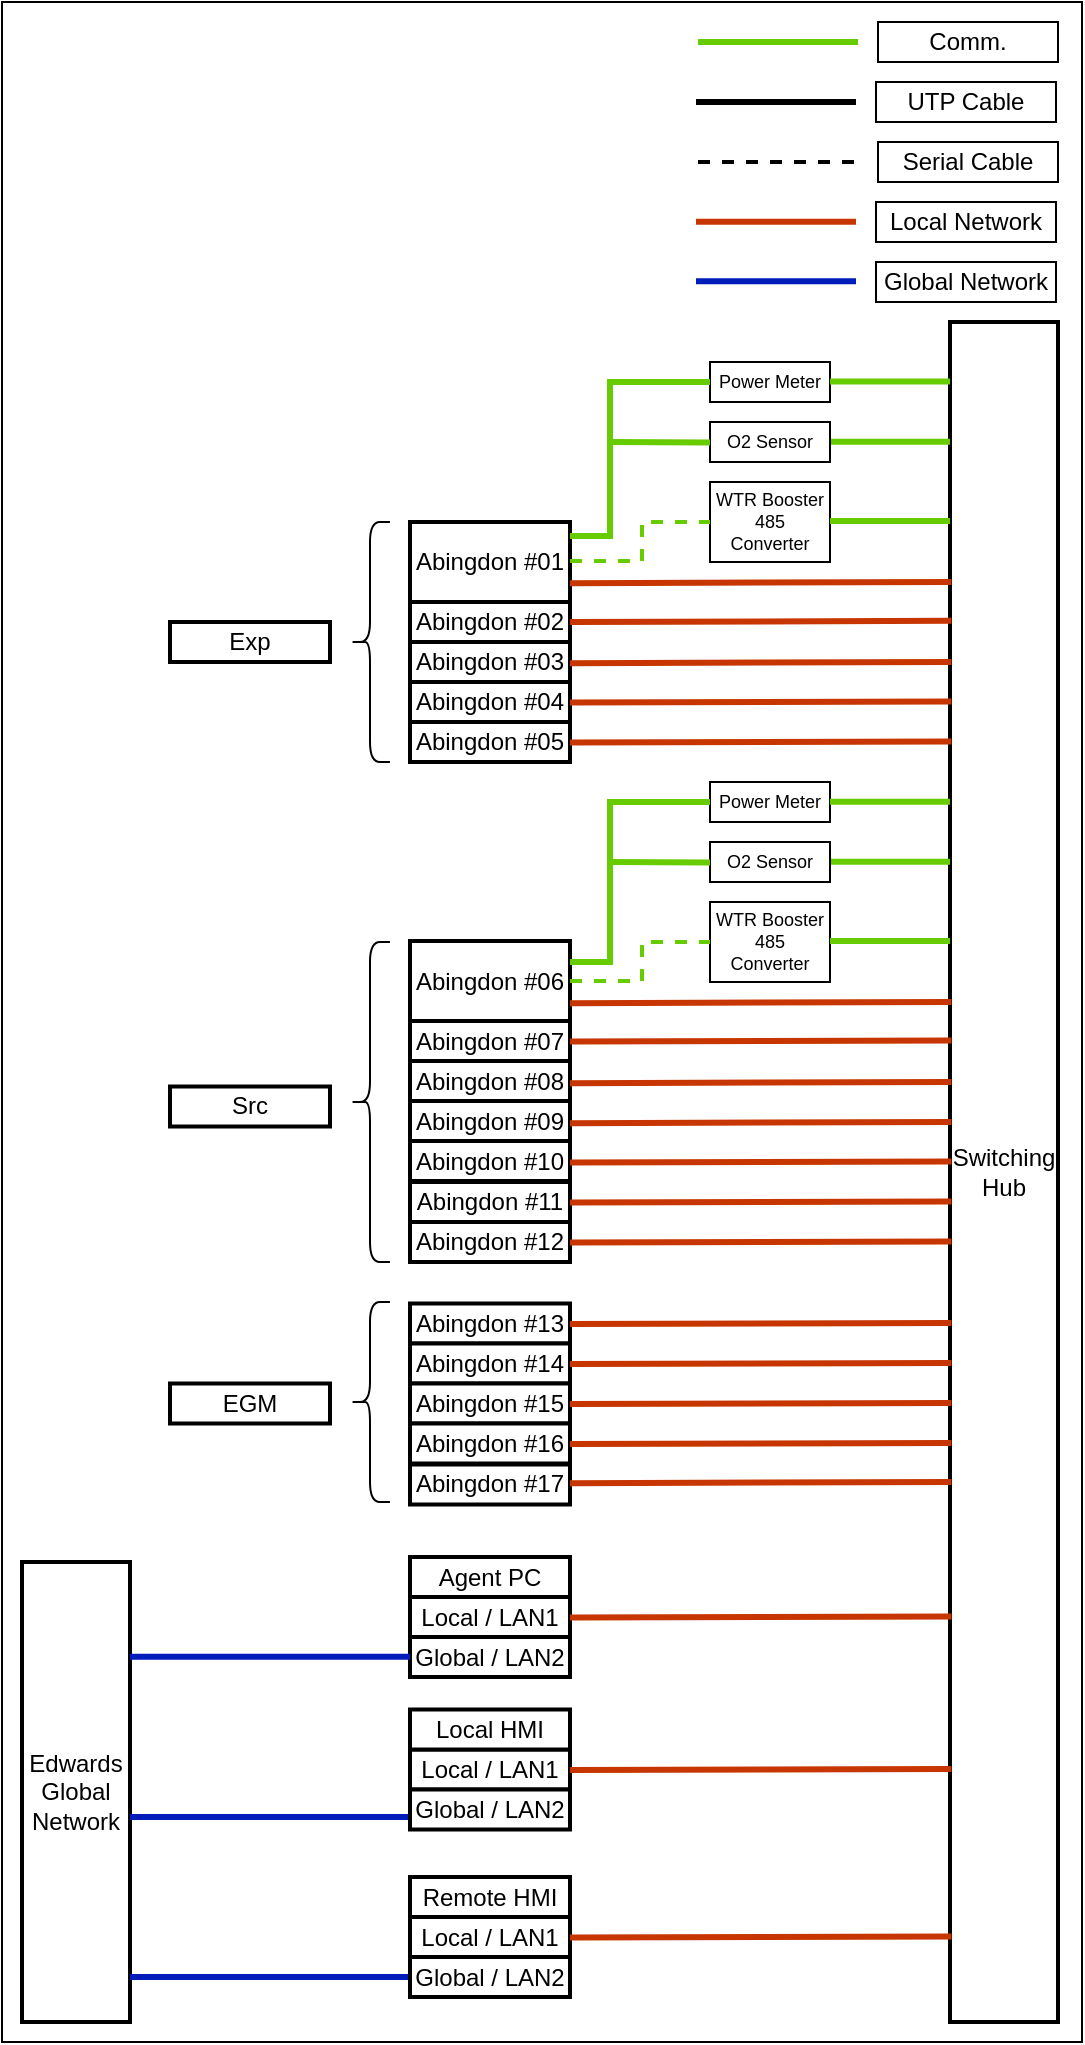<mxfile version="24.7.17" pages="2">
  <diagram name="페이지-1" id="kzO6x1yu76ksa8zeV7TI">
    <mxGraphModel dx="-670" dy="-637" grid="1" gridSize="10" guides="1" tooltips="1" connect="1" arrows="1" fold="1" page="1" pageScale="1" pageWidth="1654" pageHeight="1169" math="0" shadow="0">
      <root>
        <mxCell id="0" />
        <mxCell id="1" parent="0" />
        <mxCell id="DTTAOgQDYEPegwL1eSKc-1" value="" style="rounded=0;whiteSpace=wrap;html=1;" vertex="1" parent="1">
          <mxGeometry x="1710" y="1190" width="540" height="1020" as="geometry" />
        </mxCell>
        <mxCell id="k_ENy8BZx2bkTnkOwEz8-595" value="" style="endArrow=none;html=1;rounded=0;fillColor=#fa6800;strokeColor=#C73500;strokeWidth=3;" parent="1" edge="1">
          <mxGeometry width="50" height="50" relative="1" as="geometry">
            <mxPoint x="2057" y="1299.9" as="sourcePoint" />
            <mxPoint x="2137" y="1299.9" as="targetPoint" />
          </mxGeometry>
        </mxCell>
        <mxCell id="k_ENy8BZx2bkTnkOwEz8-596" value="Local Network" style="rounded=0;whiteSpace=wrap;html=1;" parent="1" vertex="1">
          <mxGeometry x="2147" y="1290" width="90" height="20" as="geometry" />
        </mxCell>
        <mxCell id="k_ENy8BZx2bkTnkOwEz8-597" value="Global Network" style="rounded=0;whiteSpace=wrap;html=1;" parent="1" vertex="1">
          <mxGeometry x="2147" y="1320" width="90" height="20" as="geometry" />
        </mxCell>
        <mxCell id="k_ENy8BZx2bkTnkOwEz8-598" value="" style="endArrow=none;html=1;rounded=0;fillColor=#0050ef;strokeColor=#001DBC;strokeWidth=3;" parent="1" edge="1">
          <mxGeometry width="50" height="50" relative="1" as="geometry">
            <mxPoint x="2057" y="1329.64" as="sourcePoint" />
            <mxPoint x="2137" y="1329.64" as="targetPoint" />
          </mxGeometry>
        </mxCell>
        <mxCell id="k_ENy8BZx2bkTnkOwEz8-628" value="Switching Hub" style="rounded=0;whiteSpace=wrap;html=1;align=center;verticalAlign=middle;strokeWidth=2;" parent="1" vertex="1">
          <mxGeometry x="2184" y="1350" width="54" height="850" as="geometry" />
        </mxCell>
        <mxCell id="k_ENy8BZx2bkTnkOwEz8-630" value="Local / LAN1" style="rounded=0;whiteSpace=wrap;html=1;align=center;verticalAlign=middle;strokeWidth=2;" parent="1" vertex="1">
          <mxGeometry x="1914" y="1987.5" width="80" height="20" as="geometry" />
        </mxCell>
        <mxCell id="k_ENy8BZx2bkTnkOwEz8-631" value="Global / LAN2" style="rounded=0;whiteSpace=wrap;html=1;align=center;verticalAlign=middle;strokeWidth=2;" parent="1" vertex="1">
          <mxGeometry x="1914" y="2007.5" width="80" height="20" as="geometry" />
        </mxCell>
        <mxCell id="k_ENy8BZx2bkTnkOwEz8-645" value="Edwards&lt;div&gt;Global&lt;br&gt;&lt;div&gt;Network&lt;/div&gt;&lt;/div&gt;" style="rounded=0;whiteSpace=wrap;html=1;align=center;verticalAlign=middle;strokeWidth=2;" parent="1" vertex="1">
          <mxGeometry x="1720" y="1970" width="54" height="230" as="geometry" />
        </mxCell>
        <mxCell id="k_ENy8BZx2bkTnkOwEz8-601" value="Abingdon #01" style="rounded=0;whiteSpace=wrap;html=1;strokeWidth=2;" parent="1" vertex="1">
          <mxGeometry x="1914" y="1450" width="80" height="40" as="geometry" />
        </mxCell>
        <mxCell id="k_ENy8BZx2bkTnkOwEz8-680" value="Abingdon #02" style="rounded=0;whiteSpace=wrap;html=1;strokeWidth=2;" parent="1" vertex="1">
          <mxGeometry x="1914" y="1490" width="80" height="20" as="geometry" />
        </mxCell>
        <mxCell id="k_ENy8BZx2bkTnkOwEz8-683" value="" style="endArrow=none;html=1;rounded=0;fillColor=#fa6800;strokeColor=#000000;strokeWidth=3;" parent="1" edge="1">
          <mxGeometry width="50" height="50" relative="1" as="geometry">
            <mxPoint x="2057" y="1240" as="sourcePoint" />
            <mxPoint x="2137" y="1240" as="targetPoint" />
          </mxGeometry>
        </mxCell>
        <mxCell id="k_ENy8BZx2bkTnkOwEz8-685" value="Abingdon #03" style="rounded=0;whiteSpace=wrap;html=1;strokeWidth=2;" parent="1" vertex="1">
          <mxGeometry x="1914" y="1510" width="80" height="20" as="geometry" />
        </mxCell>
        <mxCell id="k_ENy8BZx2bkTnkOwEz8-687" value="Abingdon #04" style="rounded=0;whiteSpace=wrap;html=1;strokeWidth=2;" parent="1" vertex="1">
          <mxGeometry x="1914" y="1530" width="80" height="20" as="geometry" />
        </mxCell>
        <mxCell id="k_ENy8BZx2bkTnkOwEz8-689" value="Abingdon #05" style="rounded=0;whiteSpace=wrap;html=1;strokeWidth=2;" parent="1" vertex="1">
          <mxGeometry x="1914" y="1550" width="80" height="20" as="geometry" />
        </mxCell>
        <mxCell id="k_ENy8BZx2bkTnkOwEz8-692" value="Abingdon #06" style="rounded=0;whiteSpace=wrap;html=1;strokeWidth=2;" parent="1" vertex="1">
          <mxGeometry x="1914" y="1659.5" width="80" height="40" as="geometry" />
        </mxCell>
        <mxCell id="k_ENy8BZx2bkTnkOwEz8-694" value="Abingdon #07" style="rounded=0;whiteSpace=wrap;html=1;strokeWidth=2;" parent="1" vertex="1">
          <mxGeometry x="1914" y="1699.5" width="80" height="20" as="geometry" />
        </mxCell>
        <mxCell id="k_ENy8BZx2bkTnkOwEz8-696" value="Abingdon #08" style="rounded=0;whiteSpace=wrap;html=1;strokeWidth=2;" parent="1" vertex="1">
          <mxGeometry x="1914" y="1719.5" width="80" height="20" as="geometry" />
        </mxCell>
        <mxCell id="k_ENy8BZx2bkTnkOwEz8-698" value="Abingdon #09" style="rounded=0;whiteSpace=wrap;html=1;strokeWidth=2;" parent="1" vertex="1">
          <mxGeometry x="1914" y="1739.5" width="80" height="20" as="geometry" />
        </mxCell>
        <mxCell id="k_ENy8BZx2bkTnkOwEz8-700" value="Abingdon #10" style="rounded=0;whiteSpace=wrap;html=1;strokeWidth=2;" parent="1" vertex="1">
          <mxGeometry x="1914" y="1759.5" width="80" height="20" as="geometry" />
        </mxCell>
        <mxCell id="k_ENy8BZx2bkTnkOwEz8-702" value="&lt;div&gt;WTR Booster&lt;/div&gt;485&lt;div&gt;Converter&lt;/div&gt;" style="rounded=0;whiteSpace=wrap;html=1;align=center;verticalAlign=middle;fontSize=9;" parent="1" vertex="1">
          <mxGeometry x="2064" y="1640" width="60" height="40" as="geometry" />
        </mxCell>
        <mxCell id="k_ENy8BZx2bkTnkOwEz8-714" value="Abingdon #11" style="rounded=0;whiteSpace=wrap;html=1;strokeWidth=2;" parent="1" vertex="1">
          <mxGeometry x="1914" y="1780" width="80" height="20" as="geometry" />
        </mxCell>
        <mxCell id="k_ENy8BZx2bkTnkOwEz8-716" value="Abingdon #12" style="rounded=0;whiteSpace=wrap;html=1;strokeWidth=2;" parent="1" vertex="1">
          <mxGeometry x="1914" y="1800" width="80" height="20" as="geometry" />
        </mxCell>
        <mxCell id="k_ENy8BZx2bkTnkOwEz8-720" value="UTP Cable" style="rounded=0;whiteSpace=wrap;html=1;" parent="1" vertex="1">
          <mxGeometry x="2147" y="1230" width="90" height="20" as="geometry" />
        </mxCell>
        <mxCell id="k_ENy8BZx2bkTnkOwEz8-721" value="" style="endArrow=none;html=1;rounded=0;fillColor=#fa6800;strokeColor=#000000;strokeWidth=2;dashed=1;" parent="1" edge="1">
          <mxGeometry width="50" height="50" relative="1" as="geometry">
            <mxPoint x="2058" y="1270" as="sourcePoint" />
            <mxPoint x="2138" y="1270" as="targetPoint" />
          </mxGeometry>
        </mxCell>
        <mxCell id="k_ENy8BZx2bkTnkOwEz8-722" value="Serial Cable" style="rounded=0;whiteSpace=wrap;html=1;" parent="1" vertex="1">
          <mxGeometry x="2148" y="1260" width="90" height="20" as="geometry" />
        </mxCell>
        <mxCell id="k_ENy8BZx2bkTnkOwEz8-726" value="Abingdon #13" style="rounded=0;whiteSpace=wrap;html=1;strokeWidth=2;" parent="1" vertex="1">
          <mxGeometry x="1914" y="1840.75" width="80" height="20" as="geometry" />
        </mxCell>
        <mxCell id="k_ENy8BZx2bkTnkOwEz8-728" value="Abingdon #14" style="rounded=0;whiteSpace=wrap;html=1;strokeWidth=2;" parent="1" vertex="1">
          <mxGeometry x="1914" y="1860.75" width="80" height="20" as="geometry" />
        </mxCell>
        <mxCell id="k_ENy8BZx2bkTnkOwEz8-730" value="Abingdon #15" style="rounded=0;whiteSpace=wrap;html=1;strokeWidth=2;" parent="1" vertex="1">
          <mxGeometry x="1914" y="1880.75" width="80" height="20" as="geometry" />
        </mxCell>
        <mxCell id="k_ENy8BZx2bkTnkOwEz8-732" value="Abingdon #16" style="rounded=0;whiteSpace=wrap;html=1;strokeWidth=2;" parent="1" vertex="1">
          <mxGeometry x="1914" y="1900.75" width="80" height="20" as="geometry" />
        </mxCell>
        <mxCell id="k_ENy8BZx2bkTnkOwEz8-734" value="Abingdon #17" style="rounded=0;whiteSpace=wrap;html=1;strokeWidth=2;" parent="1" vertex="1">
          <mxGeometry x="1914" y="1921.25" width="80" height="20" as="geometry" />
        </mxCell>
        <mxCell id="k_ENy8BZx2bkTnkOwEz8-783" style="rounded=0;orthogonalLoop=1;jettySize=auto;html=1;entryX=1.001;entryY=0.957;entryDx=0;entryDy=0;entryPerimeter=0;strokeColor=#001DBC;strokeWidth=3;align=center;verticalAlign=middle;fontFamily=Helvetica;fontSize=12;fontColor=default;labelBackgroundColor=default;endArrow=none;endFill=0;fillColor=#0050ef;" parent="1" edge="1">
          <mxGeometry relative="1" as="geometry">
            <mxPoint x="1914" y="2097.45" as="sourcePoint" />
            <mxPoint x="1774" y="2097.45" as="targetPoint" />
          </mxGeometry>
        </mxCell>
        <mxCell id="k_ENy8BZx2bkTnkOwEz8-784" style="rounded=0;orthogonalLoop=1;jettySize=auto;html=1;entryX=1.001;entryY=0.957;entryDx=0;entryDy=0;entryPerimeter=0;strokeColor=#001DBC;strokeWidth=3;align=center;verticalAlign=middle;fontFamily=Helvetica;fontSize=12;fontColor=default;labelBackgroundColor=default;endArrow=none;endFill=0;fillColor=#0050ef;" parent="1" edge="1">
          <mxGeometry relative="1" as="geometry">
            <mxPoint x="1914" y="2177.45" as="sourcePoint" />
            <mxPoint x="1774" y="2177.45" as="targetPoint" />
          </mxGeometry>
        </mxCell>
        <mxCell id="k_ENy8BZx2bkTnkOwEz8-785" style="rounded=0;orthogonalLoop=1;jettySize=auto;html=1;entryX=1.001;entryY=0.957;entryDx=0;entryDy=0;entryPerimeter=0;strokeColor=#001DBC;strokeWidth=3;align=center;verticalAlign=middle;fontFamily=Helvetica;fontSize=12;fontColor=default;labelBackgroundColor=default;endArrow=none;endFill=0;fillColor=#0050ef;" parent="1" edge="1">
          <mxGeometry relative="1" as="geometry">
            <mxPoint x="1914" y="2017.39" as="sourcePoint" />
            <mxPoint x="1774" y="2017.39" as="targetPoint" />
          </mxGeometry>
        </mxCell>
        <mxCell id="k_ENy8BZx2bkTnkOwEz8-788" value="Agent PC" style="rounded=0;whiteSpace=wrap;html=1;align=center;verticalAlign=middle;strokeWidth=2;" parent="1" vertex="1">
          <mxGeometry x="1914" y="1967.5" width="80" height="20" as="geometry" />
        </mxCell>
        <mxCell id="k_ENy8BZx2bkTnkOwEz8-789" value="Local / LAN1" style="rounded=0;whiteSpace=wrap;html=1;align=center;verticalAlign=middle;strokeWidth=2;" parent="1" vertex="1">
          <mxGeometry x="1914" y="2063.75" width="80" height="20" as="geometry" />
        </mxCell>
        <mxCell id="k_ENy8BZx2bkTnkOwEz8-790" value="Global / LAN2" style="rounded=0;whiteSpace=wrap;html=1;align=center;verticalAlign=middle;strokeWidth=2;" parent="1" vertex="1">
          <mxGeometry x="1914" y="2083.75" width="80" height="20" as="geometry" />
        </mxCell>
        <mxCell id="k_ENy8BZx2bkTnkOwEz8-791" value="Local HMI" style="rounded=0;whiteSpace=wrap;html=1;align=center;verticalAlign=middle;strokeWidth=2;" parent="1" vertex="1">
          <mxGeometry x="1914" y="2043.75" width="80" height="20" as="geometry" />
        </mxCell>
        <mxCell id="k_ENy8BZx2bkTnkOwEz8-792" value="Local / LAN1" style="rounded=0;whiteSpace=wrap;html=1;align=center;verticalAlign=middle;strokeWidth=2;" parent="1" vertex="1">
          <mxGeometry x="1914" y="2147.5" width="80" height="20" as="geometry" />
        </mxCell>
        <mxCell id="k_ENy8BZx2bkTnkOwEz8-793" value="Global / LAN2" style="rounded=0;whiteSpace=wrap;html=1;align=center;verticalAlign=middle;strokeWidth=2;" parent="1" vertex="1">
          <mxGeometry x="1914" y="2167.5" width="80" height="20" as="geometry" />
        </mxCell>
        <mxCell id="k_ENy8BZx2bkTnkOwEz8-794" value="Remote HMI" style="rounded=0;whiteSpace=wrap;html=1;align=center;verticalAlign=middle;strokeWidth=2;" parent="1" vertex="1">
          <mxGeometry x="1914" y="2127.5" width="80" height="20" as="geometry" />
        </mxCell>
        <mxCell id="k_ENy8BZx2bkTnkOwEz8-799" value="" style="shape=curlyBracket;whiteSpace=wrap;html=1;rounded=1;labelPosition=left;verticalLabelPosition=middle;align=right;verticalAlign=middle;" parent="1" vertex="1">
          <mxGeometry x="1884" y="1840" width="20" height="100" as="geometry" />
        </mxCell>
        <mxCell id="k_ENy8BZx2bkTnkOwEz8-800" value="Exp" style="rounded=0;whiteSpace=wrap;html=1;strokeWidth=2;" parent="1" vertex="1">
          <mxGeometry x="1794" y="1500" width="80" height="20" as="geometry" />
        </mxCell>
        <mxCell id="k_ENy8BZx2bkTnkOwEz8-801" value="" style="shape=curlyBracket;whiteSpace=wrap;html=1;rounded=1;labelPosition=left;verticalLabelPosition=middle;align=right;verticalAlign=middle;" parent="1" vertex="1">
          <mxGeometry x="1884" y="1660" width="20" height="160" as="geometry" />
        </mxCell>
        <mxCell id="k_ENy8BZx2bkTnkOwEz8-802" value="Src" style="rounded=0;whiteSpace=wrap;html=1;strokeWidth=2;" parent="1" vertex="1">
          <mxGeometry x="1794" y="1732.25" width="80" height="20" as="geometry" />
        </mxCell>
        <mxCell id="k_ENy8BZx2bkTnkOwEz8-803" value="" style="shape=curlyBracket;whiteSpace=wrap;html=1;rounded=1;labelPosition=left;verticalLabelPosition=middle;align=right;verticalAlign=middle;size=0.5;" parent="1" vertex="1">
          <mxGeometry x="1884" y="1450" width="20" height="120" as="geometry" />
        </mxCell>
        <mxCell id="k_ENy8BZx2bkTnkOwEz8-804" value="EGM" style="rounded=0;whiteSpace=wrap;html=1;strokeWidth=2;" parent="1" vertex="1">
          <mxGeometry x="1794" y="1880.75" width="80" height="20" as="geometry" />
        </mxCell>
        <mxCell id="k_ENy8BZx2bkTnkOwEz8-808" style="rounded=0;orthogonalLoop=1;jettySize=auto;html=1;entryX=0.014;entryY=0.113;entryDx=0;entryDy=0;entryPerimeter=0;endArrow=none;endFill=0;strokeColor=#C73500;strokeWidth=3;align=center;verticalAlign=middle;fontFamily=Helvetica;fontSize=11;fontColor=default;labelBackgroundColor=default;fillColor=#fa6800;" parent="1" edge="1">
          <mxGeometry relative="1" as="geometry">
            <mxPoint x="1994" y="1480.603" as="sourcePoint" />
            <mxPoint x="2184.756" y="1480.0" as="targetPoint" />
          </mxGeometry>
        </mxCell>
        <mxCell id="k_ENy8BZx2bkTnkOwEz8-809" style="rounded=0;orthogonalLoop=1;jettySize=auto;html=1;entryX=0.014;entryY=0.113;entryDx=0;entryDy=0;entryPerimeter=0;endArrow=none;endFill=0;strokeColor=#C73500;strokeWidth=3;align=center;verticalAlign=middle;fontFamily=Helvetica;fontSize=11;fontColor=default;labelBackgroundColor=default;fillColor=#fa6800;" parent="1" edge="1">
          <mxGeometry relative="1" as="geometry">
            <mxPoint x="1994" y="1500.003" as="sourcePoint" />
            <mxPoint x="2184.756" y="1499.4" as="targetPoint" />
          </mxGeometry>
        </mxCell>
        <mxCell id="k_ENy8BZx2bkTnkOwEz8-810" style="rounded=0;orthogonalLoop=1;jettySize=auto;html=1;entryX=0.014;entryY=0.113;entryDx=0;entryDy=0;entryPerimeter=0;endArrow=none;endFill=0;strokeColor=#C73500;strokeWidth=3;align=center;verticalAlign=middle;fontFamily=Helvetica;fontSize=11;fontColor=default;labelBackgroundColor=default;fillColor=#fa6800;" parent="1" edge="1">
          <mxGeometry relative="1" as="geometry">
            <mxPoint x="1994" y="1520.603" as="sourcePoint" />
            <mxPoint x="2184.756" y="1520.0" as="targetPoint" />
          </mxGeometry>
        </mxCell>
        <mxCell id="k_ENy8BZx2bkTnkOwEz8-811" style="rounded=0;orthogonalLoop=1;jettySize=auto;html=1;entryX=0.014;entryY=0.113;entryDx=0;entryDy=0;entryPerimeter=0;endArrow=none;endFill=0;strokeColor=#C73500;strokeWidth=3;align=center;verticalAlign=middle;fontFamily=Helvetica;fontSize=11;fontColor=default;labelBackgroundColor=default;fillColor=#fa6800;" parent="1" edge="1">
          <mxGeometry relative="1" as="geometry">
            <mxPoint x="1994" y="1540.303" as="sourcePoint" />
            <mxPoint x="2184.756" y="1539.7" as="targetPoint" />
          </mxGeometry>
        </mxCell>
        <mxCell id="k_ENy8BZx2bkTnkOwEz8-812" style="rounded=0;orthogonalLoop=1;jettySize=auto;html=1;entryX=0.014;entryY=0.113;entryDx=0;entryDy=0;entryPerimeter=0;endArrow=none;endFill=0;strokeColor=#C73500;strokeWidth=3;align=center;verticalAlign=middle;fontFamily=Helvetica;fontSize=11;fontColor=default;labelBackgroundColor=default;fillColor=#fa6800;" parent="1" edge="1">
          <mxGeometry relative="1" as="geometry">
            <mxPoint x="1994" y="1560.303" as="sourcePoint" />
            <mxPoint x="2184.756" y="1559.7" as="targetPoint" />
          </mxGeometry>
        </mxCell>
        <mxCell id="k_ENy8BZx2bkTnkOwEz8-815" style="rounded=0;orthogonalLoop=1;jettySize=auto;html=1;entryX=0.014;entryY=0.113;entryDx=0;entryDy=0;entryPerimeter=0;endArrow=none;endFill=0;strokeColor=#C73500;strokeWidth=3;align=center;verticalAlign=middle;fontFamily=Helvetica;fontSize=11;fontColor=default;labelBackgroundColor=default;fillColor=#fa6800;" parent="1" edge="1">
          <mxGeometry relative="1" as="geometry">
            <mxPoint x="1994.0" y="1690.603" as="sourcePoint" />
            <mxPoint x="2184.756" y="1690.0" as="targetPoint" />
          </mxGeometry>
        </mxCell>
        <mxCell id="k_ENy8BZx2bkTnkOwEz8-816" style="rounded=0;orthogonalLoop=1;jettySize=auto;html=1;entryX=0.014;entryY=0.113;entryDx=0;entryDy=0;entryPerimeter=0;endArrow=none;endFill=0;strokeColor=#C73500;strokeWidth=3;align=center;verticalAlign=middle;fontFamily=Helvetica;fontSize=11;fontColor=default;labelBackgroundColor=default;fillColor=#fa6800;" parent="1" edge="1">
          <mxGeometry relative="1" as="geometry">
            <mxPoint x="1994.0" y="1709.803" as="sourcePoint" />
            <mxPoint x="2184.756" y="1709.2" as="targetPoint" />
          </mxGeometry>
        </mxCell>
        <mxCell id="k_ENy8BZx2bkTnkOwEz8-817" style="rounded=0;orthogonalLoop=1;jettySize=auto;html=1;entryX=0.014;entryY=0.113;entryDx=0;entryDy=0;entryPerimeter=0;endArrow=none;endFill=0;strokeColor=#C73500;strokeWidth=3;align=center;verticalAlign=middle;fontFamily=Helvetica;fontSize=11;fontColor=default;labelBackgroundColor=default;fillColor=#fa6800;" parent="1" edge="1">
          <mxGeometry relative="1" as="geometry">
            <mxPoint x="1994.0" y="1730.603" as="sourcePoint" />
            <mxPoint x="2184.756" y="1730.0" as="targetPoint" />
          </mxGeometry>
        </mxCell>
        <mxCell id="k_ENy8BZx2bkTnkOwEz8-818" style="rounded=0;orthogonalLoop=1;jettySize=auto;html=1;entryX=0.014;entryY=0.113;entryDx=0;entryDy=0;entryPerimeter=0;endArrow=none;endFill=0;strokeColor=#C73500;strokeWidth=3;align=center;verticalAlign=middle;fontFamily=Helvetica;fontSize=11;fontColor=default;labelBackgroundColor=default;fillColor=#fa6800;" parent="1" edge="1">
          <mxGeometry relative="1" as="geometry">
            <mxPoint x="1994" y="1750.603" as="sourcePoint" />
            <mxPoint x="2184.756" y="1750.0" as="targetPoint" />
          </mxGeometry>
        </mxCell>
        <mxCell id="k_ENy8BZx2bkTnkOwEz8-819" style="rounded=0;orthogonalLoop=1;jettySize=auto;html=1;entryX=0.014;entryY=0.113;entryDx=0;entryDy=0;entryPerimeter=0;endArrow=none;endFill=0;strokeColor=#C73500;strokeWidth=3;align=center;verticalAlign=middle;fontFamily=Helvetica;fontSize=11;fontColor=default;labelBackgroundColor=default;fillColor=#fa6800;" parent="1" edge="1">
          <mxGeometry relative="1" as="geometry">
            <mxPoint x="1994.0" y="1770.303" as="sourcePoint" />
            <mxPoint x="2184.756" y="1769.7" as="targetPoint" />
          </mxGeometry>
        </mxCell>
        <mxCell id="k_ENy8BZx2bkTnkOwEz8-823" style="rounded=0;orthogonalLoop=1;jettySize=auto;html=1;entryX=0.014;entryY=0.113;entryDx=0;entryDy=0;entryPerimeter=0;endArrow=none;endFill=0;strokeColor=#C73500;strokeWidth=3;align=center;verticalAlign=middle;fontFamily=Helvetica;fontSize=11;fontColor=default;labelBackgroundColor=default;fillColor=#fa6800;" parent="1" edge="1">
          <mxGeometry relative="1" as="geometry">
            <mxPoint x="1994" y="1790.303" as="sourcePoint" />
            <mxPoint x="2184.756" y="1789.7" as="targetPoint" />
          </mxGeometry>
        </mxCell>
        <mxCell id="k_ENy8BZx2bkTnkOwEz8-824" style="rounded=0;orthogonalLoop=1;jettySize=auto;html=1;entryX=0.014;entryY=0.113;entryDx=0;entryDy=0;entryPerimeter=0;endArrow=none;endFill=0;strokeColor=#C73500;strokeWidth=3;align=center;verticalAlign=middle;fontFamily=Helvetica;fontSize=11;fontColor=default;labelBackgroundColor=default;fillColor=#fa6800;" parent="1" edge="1">
          <mxGeometry relative="1" as="geometry">
            <mxPoint x="1994.0" y="1810.303" as="sourcePoint" />
            <mxPoint x="2184.756" y="1809.7" as="targetPoint" />
          </mxGeometry>
        </mxCell>
        <mxCell id="k_ENy8BZx2bkTnkOwEz8-825" style="rounded=0;orthogonalLoop=1;jettySize=auto;html=1;entryX=0.014;entryY=0.113;entryDx=0;entryDy=0;entryPerimeter=0;endArrow=none;endFill=0;strokeColor=#C73500;strokeWidth=3;align=center;verticalAlign=middle;fontFamily=Helvetica;fontSize=11;fontColor=default;labelBackgroundColor=default;fillColor=#fa6800;" parent="1" edge="1">
          <mxGeometry relative="1" as="geometry">
            <mxPoint x="1994.0" y="1851.053" as="sourcePoint" />
            <mxPoint x="2184.756" y="1850.45" as="targetPoint" />
          </mxGeometry>
        </mxCell>
        <mxCell id="k_ENy8BZx2bkTnkOwEz8-826" style="rounded=0;orthogonalLoop=1;jettySize=auto;html=1;entryX=0.014;entryY=0.113;entryDx=0;entryDy=0;entryPerimeter=0;endArrow=none;endFill=0;strokeColor=#C73500;strokeWidth=3;align=center;verticalAlign=middle;fontFamily=Helvetica;fontSize=11;fontColor=default;labelBackgroundColor=default;fillColor=#fa6800;" parent="1" edge="1">
          <mxGeometry relative="1" as="geometry">
            <mxPoint x="1994" y="1871.053" as="sourcePoint" />
            <mxPoint x="2184.756" y="1870.45" as="targetPoint" />
          </mxGeometry>
        </mxCell>
        <mxCell id="k_ENy8BZx2bkTnkOwEz8-827" style="rounded=0;orthogonalLoop=1;jettySize=auto;html=1;entryX=0.014;entryY=0.113;entryDx=0;entryDy=0;entryPerimeter=0;endArrow=none;endFill=0;strokeColor=#C73500;strokeWidth=3;align=center;verticalAlign=middle;fontFamily=Helvetica;fontSize=11;fontColor=default;labelBackgroundColor=default;fillColor=#fa6800;" parent="1" edge="1">
          <mxGeometry relative="1" as="geometry">
            <mxPoint x="1994.0" y="1891.053" as="sourcePoint" />
            <mxPoint x="2184.756" y="1890.45" as="targetPoint" />
          </mxGeometry>
        </mxCell>
        <mxCell id="k_ENy8BZx2bkTnkOwEz8-828" style="rounded=0;orthogonalLoop=1;jettySize=auto;html=1;entryX=0.014;entryY=0.113;entryDx=0;entryDy=0;entryPerimeter=0;endArrow=none;endFill=0;strokeColor=#C73500;strokeWidth=3;align=center;verticalAlign=middle;fontFamily=Helvetica;fontSize=11;fontColor=default;labelBackgroundColor=default;fillColor=#fa6800;" parent="1" edge="1">
          <mxGeometry relative="1" as="geometry">
            <mxPoint x="1994" y="1911.053" as="sourcePoint" />
            <mxPoint x="2184.756" y="1910.45" as="targetPoint" />
          </mxGeometry>
        </mxCell>
        <mxCell id="k_ENy8BZx2bkTnkOwEz8-829" style="rounded=0;orthogonalLoop=1;jettySize=auto;html=1;entryX=0.014;entryY=0.113;entryDx=0;entryDy=0;entryPerimeter=0;endArrow=none;endFill=0;strokeColor=#C73500;strokeWidth=3;align=center;verticalAlign=middle;fontFamily=Helvetica;fontSize=11;fontColor=default;labelBackgroundColor=default;fillColor=#fa6800;" parent="1" edge="1">
          <mxGeometry relative="1" as="geometry">
            <mxPoint x="1994" y="1930.603" as="sourcePoint" />
            <mxPoint x="2184.756" y="1930.0" as="targetPoint" />
          </mxGeometry>
        </mxCell>
        <mxCell id="k_ENy8BZx2bkTnkOwEz8-830" style="rounded=0;orthogonalLoop=1;jettySize=auto;html=1;entryX=0.014;entryY=0.113;entryDx=0;entryDy=0;entryPerimeter=0;endArrow=none;endFill=0;strokeColor=#C73500;strokeWidth=3;align=center;verticalAlign=middle;fontFamily=Helvetica;fontSize=11;fontColor=default;labelBackgroundColor=default;fillColor=#fa6800;" parent="1" edge="1">
          <mxGeometry relative="1" as="geometry">
            <mxPoint x="1994.0" y="1997.803" as="sourcePoint" />
            <mxPoint x="2184.756" y="1997.2" as="targetPoint" />
          </mxGeometry>
        </mxCell>
        <mxCell id="k_ENy8BZx2bkTnkOwEz8-831" style="rounded=0;orthogonalLoop=1;jettySize=auto;html=1;entryX=0.014;entryY=0.113;entryDx=0;entryDy=0;entryPerimeter=0;endArrow=none;endFill=0;strokeColor=#C73500;strokeWidth=3;align=center;verticalAlign=middle;fontFamily=Helvetica;fontSize=11;fontColor=default;labelBackgroundColor=default;fillColor=#fa6800;" parent="1" edge="1">
          <mxGeometry relative="1" as="geometry">
            <mxPoint x="1994.0" y="2074.053" as="sourcePoint" />
            <mxPoint x="2184.756" y="2073.45" as="targetPoint" />
          </mxGeometry>
        </mxCell>
        <mxCell id="k_ENy8BZx2bkTnkOwEz8-832" style="rounded=0;orthogonalLoop=1;jettySize=auto;html=1;entryX=0.014;entryY=0.113;entryDx=0;entryDy=0;entryPerimeter=0;endArrow=none;endFill=0;strokeColor=#C73500;strokeWidth=3;align=center;verticalAlign=middle;fontFamily=Helvetica;fontSize=11;fontColor=default;labelBackgroundColor=default;fillColor=#fa6800;" parent="1" edge="1">
          <mxGeometry relative="1" as="geometry">
            <mxPoint x="1994.0" y="2157.803" as="sourcePoint" />
            <mxPoint x="2184.756" y="2157.2" as="targetPoint" />
          </mxGeometry>
        </mxCell>
        <mxCell id="zA2F_SUeZk3tbaWahr0A-3" value="Power Meter" style="rounded=0;whiteSpace=wrap;html=1;align=center;verticalAlign=middle;fontSize=9;" parent="1" vertex="1">
          <mxGeometry x="2064" y="1580" width="60" height="20" as="geometry" />
        </mxCell>
        <mxCell id="zA2F_SUeZk3tbaWahr0A-14" value="Power Meter" style="rounded=0;whiteSpace=wrap;html=1;align=center;verticalAlign=middle;fontSize=9;" parent="1" vertex="1">
          <mxGeometry x="2064" y="1370" width="60" height="20" as="geometry" />
        </mxCell>
        <mxCell id="zA2F_SUeZk3tbaWahr0A-15" style="rounded=0;orthogonalLoop=1;jettySize=auto;html=1;endArrow=none;endFill=0;entryX=-0.009;entryY=0.025;entryDx=0;entryDy=0;entryPerimeter=0;strokeColor=#66CC00;strokeWidth=3;align=center;verticalAlign=middle;fontFamily=Helvetica;fontSize=11;fontColor=default;labelBackgroundColor=default;fillColor=#fa6800;" parent="1" edge="1">
          <mxGeometry relative="1" as="geometry">
            <mxPoint x="2124" y="1379.8" as="sourcePoint" />
            <mxPoint x="2184" y="1379.8" as="targetPoint" />
          </mxGeometry>
        </mxCell>
        <mxCell id="zA2F_SUeZk3tbaWahr0A-16" style="edgeStyle=orthogonalEdgeStyle;rounded=0;orthogonalLoop=1;jettySize=auto;html=1;entryX=0;entryY=0.5;entryDx=0;entryDy=0;strokeColor=#66CC00;align=center;verticalAlign=middle;fontFamily=Helvetica;fontSize=11;fontColor=default;labelBackgroundColor=default;endArrow=none;endFill=0;strokeWidth=3;exitX=1.001;exitY=0.188;exitDx=0;exitDy=0;fillColor=#fa6800;exitPerimeter=0;" parent="1" target="zA2F_SUeZk3tbaWahr0A-14" edge="1">
          <mxGeometry relative="1" as="geometry">
            <mxPoint x="1994" y="1457" as="sourcePoint" />
            <mxPoint x="2064" y="1393.5" as="targetPoint" />
            <Array as="points">
              <mxPoint x="2014" y="1457" />
              <mxPoint x="2014" y="1380" />
            </Array>
          </mxGeometry>
        </mxCell>
        <mxCell id="zA2F_SUeZk3tbaWahr0A-17" value="" style="endArrow=none;html=1;rounded=0;fillColor=#fa6800;strokeColor=#66CC00;strokeWidth=3;" parent="1" edge="1">
          <mxGeometry width="50" height="50" relative="1" as="geometry">
            <mxPoint x="2058" y="1210" as="sourcePoint" />
            <mxPoint x="2138" y="1210" as="targetPoint" />
          </mxGeometry>
        </mxCell>
        <mxCell id="zA2F_SUeZk3tbaWahr0A-18" value="Comm." style="rounded=0;whiteSpace=wrap;html=1;" parent="1" vertex="1">
          <mxGeometry x="2148" y="1200" width="90" height="20" as="geometry" />
        </mxCell>
        <mxCell id="zA2F_SUeZk3tbaWahr0A-20" style="edgeStyle=orthogonalEdgeStyle;rounded=0;orthogonalLoop=1;jettySize=auto;html=1;entryX=0;entryY=0.5;entryDx=0;entryDy=0;dashed=1;strokeColor=#66CC00;align=center;verticalAlign=middle;fontFamily=Helvetica;fontSize=11;fontColor=default;labelBackgroundColor=default;endArrow=none;endFill=0;strokeWidth=2;exitX=1;exitY=0.5;exitDx=0;exitDy=0;" parent="1" target="k_ENy8BZx2bkTnkOwEz8-702" edge="1">
          <mxGeometry relative="1" as="geometry">
            <mxPoint x="1994" y="1679.5" as="sourcePoint" />
            <Array as="points">
              <mxPoint x="2030" y="1680" />
              <mxPoint x="2030" y="1660" />
            </Array>
            <mxPoint x="2064" y="1614.5" as="targetPoint" />
          </mxGeometry>
        </mxCell>
        <mxCell id="zA2F_SUeZk3tbaWahr0A-22" style="rounded=0;orthogonalLoop=1;jettySize=auto;html=1;endArrow=none;endFill=0;entryX=-0.009;entryY=0.025;entryDx=0;entryDy=0;entryPerimeter=0;strokeColor=#66CC00;strokeWidth=3;align=center;verticalAlign=middle;fontFamily=Helvetica;fontSize=11;fontColor=default;labelBackgroundColor=default;fillColor=#fa6800;" parent="1" edge="1">
          <mxGeometry relative="1" as="geometry">
            <mxPoint x="2124" y="1659.5" as="sourcePoint" />
            <mxPoint x="2184" y="1659.5" as="targetPoint" />
          </mxGeometry>
        </mxCell>
        <mxCell id="zA2F_SUeZk3tbaWahr0A-23" style="rounded=0;orthogonalLoop=1;jettySize=auto;html=1;endArrow=none;endFill=0;entryX=-0.009;entryY=0.025;entryDx=0;entryDy=0;entryPerimeter=0;strokeColor=#66CC00;strokeWidth=3;align=center;verticalAlign=middle;fontFamily=Helvetica;fontSize=11;fontColor=default;labelBackgroundColor=default;fillColor=#fa6800;" parent="1" edge="1">
          <mxGeometry relative="1" as="geometry">
            <mxPoint x="2124" y="1619.88" as="sourcePoint" />
            <mxPoint x="2184" y="1619.88" as="targetPoint" />
          </mxGeometry>
        </mxCell>
        <mxCell id="zA2F_SUeZk3tbaWahr0A-24" style="rounded=0;orthogonalLoop=1;jettySize=auto;html=1;endArrow=none;endFill=0;entryX=-0.009;entryY=0.025;entryDx=0;entryDy=0;entryPerimeter=0;strokeColor=#66CC00;strokeWidth=3;align=center;verticalAlign=middle;fontFamily=Helvetica;fontSize=11;fontColor=default;labelBackgroundColor=default;fillColor=#fa6800;" parent="1" edge="1">
          <mxGeometry relative="1" as="geometry">
            <mxPoint x="2124" y="1589.86" as="sourcePoint" />
            <mxPoint x="2184" y="1589.86" as="targetPoint" />
          </mxGeometry>
        </mxCell>
        <mxCell id="zA2F_SUeZk3tbaWahr0A-25" style="edgeStyle=orthogonalEdgeStyle;rounded=0;orthogonalLoop=1;jettySize=auto;html=1;entryX=0;entryY=0.5;entryDx=0;entryDy=0;strokeColor=#66CC00;align=center;verticalAlign=middle;fontFamily=Helvetica;fontSize=11;fontColor=default;labelBackgroundColor=default;endArrow=none;endFill=0;strokeWidth=3;fillColor=#fa6800;" parent="1" edge="1">
          <mxGeometry relative="1" as="geometry">
            <mxPoint x="1994" y="1670" as="sourcePoint" />
            <mxPoint x="2064" y="1590" as="targetPoint" />
            <Array as="points">
              <mxPoint x="1994" y="1670" />
              <mxPoint x="2014" y="1670" />
              <mxPoint x="2014" y="1590" />
            </Array>
          </mxGeometry>
        </mxCell>
        <mxCell id="hQhZlZ4BQL-00f2MB_eB-1" value="O2 Sensor" style="rounded=0;whiteSpace=wrap;html=1;align=center;verticalAlign=middle;fontSize=9;" parent="1" vertex="1">
          <mxGeometry x="2064" y="1610" width="60" height="20" as="geometry" />
        </mxCell>
        <mxCell id="hQhZlZ4BQL-00f2MB_eB-3" style="edgeStyle=orthogonalEdgeStyle;shape=connector;rounded=0;orthogonalLoop=1;jettySize=auto;html=1;strokeColor=#66CC00;strokeWidth=3;align=center;verticalAlign=middle;fontFamily=Helvetica;fontSize=11;fontColor=default;labelBackgroundColor=default;endArrow=none;endFill=0;endSize=0;startSize=0;fillColor=#fa6800;" parent="1" edge="1">
          <mxGeometry relative="1" as="geometry">
            <mxPoint x="2014" y="1620" as="targetPoint" />
            <mxPoint x="2064" y="1620.22" as="sourcePoint" />
            <Array as="points">
              <mxPoint x="2014" y="1620" />
            </Array>
          </mxGeometry>
        </mxCell>
        <mxCell id="hQhZlZ4BQL-00f2MB_eB-6" value="&lt;div&gt;WTR Booster&lt;/div&gt;485&lt;div&gt;Converter&lt;/div&gt;" style="rounded=0;whiteSpace=wrap;html=1;align=center;verticalAlign=middle;fontSize=9;" parent="1" vertex="1">
          <mxGeometry x="2064" y="1430" width="60" height="40" as="geometry" />
        </mxCell>
        <mxCell id="hQhZlZ4BQL-00f2MB_eB-7" style="edgeStyle=orthogonalEdgeStyle;rounded=0;orthogonalLoop=1;jettySize=auto;html=1;entryX=0;entryY=0.5;entryDx=0;entryDy=0;dashed=1;strokeColor=#66CC00;align=center;verticalAlign=middle;fontFamily=Helvetica;fontSize=11;fontColor=default;labelBackgroundColor=default;endArrow=none;endFill=0;strokeWidth=2;exitX=1;exitY=0.5;exitDx=0;exitDy=0;" parent="1" target="hQhZlZ4BQL-00f2MB_eB-6" edge="1">
          <mxGeometry relative="1" as="geometry">
            <mxPoint x="1994" y="1469.5" as="sourcePoint" />
            <Array as="points">
              <mxPoint x="2030" y="1470" />
              <mxPoint x="2030" y="1450" />
            </Array>
            <mxPoint x="2064" y="1404.5" as="targetPoint" />
          </mxGeometry>
        </mxCell>
        <mxCell id="hQhZlZ4BQL-00f2MB_eB-8" style="rounded=0;orthogonalLoop=1;jettySize=auto;html=1;endArrow=none;endFill=0;entryX=-0.009;entryY=0.025;entryDx=0;entryDy=0;entryPerimeter=0;strokeColor=#66CC00;strokeWidth=3;align=center;verticalAlign=middle;fontFamily=Helvetica;fontSize=11;fontColor=default;labelBackgroundColor=default;fillColor=#fa6800;" parent="1" edge="1">
          <mxGeometry relative="1" as="geometry">
            <mxPoint x="2124" y="1449.5" as="sourcePoint" />
            <mxPoint x="2184" y="1449.5" as="targetPoint" />
          </mxGeometry>
        </mxCell>
        <mxCell id="hQhZlZ4BQL-00f2MB_eB-9" style="rounded=0;orthogonalLoop=1;jettySize=auto;html=1;endArrow=none;endFill=0;entryX=-0.009;entryY=0.025;entryDx=0;entryDy=0;entryPerimeter=0;strokeColor=#66CC00;strokeWidth=3;align=center;verticalAlign=middle;fontFamily=Helvetica;fontSize=11;fontColor=default;labelBackgroundColor=default;fillColor=#fa6800;" parent="1" edge="1">
          <mxGeometry relative="1" as="geometry">
            <mxPoint x="2124" y="1409.88" as="sourcePoint" />
            <mxPoint x="2184" y="1409.88" as="targetPoint" />
          </mxGeometry>
        </mxCell>
        <mxCell id="hQhZlZ4BQL-00f2MB_eB-10" value="O2 Sensor" style="rounded=0;whiteSpace=wrap;html=1;align=center;verticalAlign=middle;fontSize=9;" parent="1" vertex="1">
          <mxGeometry x="2064" y="1400" width="60" height="20" as="geometry" />
        </mxCell>
        <mxCell id="hQhZlZ4BQL-00f2MB_eB-11" style="edgeStyle=orthogonalEdgeStyle;shape=connector;rounded=0;orthogonalLoop=1;jettySize=auto;html=1;strokeColor=#66CC00;strokeWidth=3;align=center;verticalAlign=middle;fontFamily=Helvetica;fontSize=11;fontColor=default;labelBackgroundColor=default;endArrow=none;endFill=0;endSize=0;startSize=0;fillColor=#fa6800;" parent="1" edge="1">
          <mxGeometry relative="1" as="geometry">
            <mxPoint x="2014" y="1410" as="targetPoint" />
            <mxPoint x="2064" y="1410.22" as="sourcePoint" />
            <Array as="points">
              <mxPoint x="2014" y="1410" />
            </Array>
          </mxGeometry>
        </mxCell>
      </root>
    </mxGraphModel>
  </diagram>
  <diagram id="duiHq75pGyq2Twg4-pz_" name="페이지-2">
    <mxGraphModel dx="777" dy="1314" grid="1" gridSize="10" guides="1" tooltips="1" connect="1" arrows="1" fold="1" page="1" pageScale="1" pageWidth="1654" pageHeight="1169" math="0" shadow="0">
      <root>
        <mxCell id="0" />
        <mxCell id="1" parent="0" />
        <mxCell id="6cxy_5tA6OajdybrqPL7-5" value="&lt;b&gt;&lt;font style=&quot;font-size: 26px;&quot;&gt;PCAS Office&lt;/font&gt;&lt;/b&gt;" style="rounded=0;whiteSpace=wrap;html=1;align=left;horizontal=1;verticalAlign=top;" vertex="1" parent="1">
          <mxGeometry x="1830" y="1430" width="770" height="380" as="geometry" />
        </mxCell>
        <mxCell id="6cxy_5tA6OajdybrqPL7-2" value="&lt;b&gt;&lt;font style=&quot;font-size: 26px;&quot;&gt;PCEB&lt;/font&gt;&lt;/b&gt;" style="rounded=0;whiteSpace=wrap;html=1;align=left;horizontal=1;verticalAlign=top;" vertex="1" parent="1">
          <mxGeometry x="1830" y="1900.75" width="560" height="310" as="geometry" />
        </mxCell>
        <mxCell id="6cxy_5tA6OajdybrqPL7-1" value="&lt;b&gt;&lt;font style=&quot;font-size: 26px;&quot;&gt;PCAS Office Simulator&lt;/font&gt;&lt;/b&gt;" style="rounded=0;whiteSpace=wrap;html=1;align=left;horizontal=1;verticalAlign=top;" vertex="1" parent="1">
          <mxGeometry x="2680" y="1160" width="583.34" height="1060" as="geometry" />
        </mxCell>
        <mxCell id="4QKtYnd18SaI9p_1ZB3N-94" value="" style="rounded=0;whiteSpace=wrap;html=1;strokeWidth=4;strokeColor=#FF0000;" vertex="1" parent="1">
          <mxGeometry x="2700" y="2033.75" width="330" height="76.25" as="geometry" />
        </mxCell>
        <mxCell id="4QKtYnd18SaI9p_1ZB3N-1" value="" style="endArrow=none;html=1;rounded=0;fillColor=#fa6800;strokeColor=#C73500;strokeWidth=3;" edge="1" parent="1">
          <mxGeometry width="50" height="50" relative="1" as="geometry">
            <mxPoint x="3057" y="1299.9" as="sourcePoint" />
            <mxPoint x="3137" y="1299.9" as="targetPoint" />
          </mxGeometry>
        </mxCell>
        <mxCell id="4QKtYnd18SaI9p_1ZB3N-2" value="Local Network" style="rounded=0;whiteSpace=wrap;html=1;" vertex="1" parent="1">
          <mxGeometry x="3147" y="1290" width="90" height="20" as="geometry" />
        </mxCell>
        <mxCell id="4QKtYnd18SaI9p_1ZB3N-3" value="Global Network" style="rounded=0;whiteSpace=wrap;html=1;" vertex="1" parent="1">
          <mxGeometry x="3147" y="1320" width="90" height="20" as="geometry" />
        </mxCell>
        <mxCell id="4QKtYnd18SaI9p_1ZB3N-4" value="" style="endArrow=none;html=1;rounded=0;fillColor=#0050ef;strokeColor=#001DBC;strokeWidth=3;" edge="1" parent="1">
          <mxGeometry width="50" height="50" relative="1" as="geometry">
            <mxPoint x="3057" y="1329.64" as="sourcePoint" />
            <mxPoint x="3137" y="1329.64" as="targetPoint" />
          </mxGeometry>
        </mxCell>
        <mxCell id="4QKtYnd18SaI9p_1ZB3N-5" value="Switching Hub" style="rounded=0;whiteSpace=wrap;html=1;align=center;verticalAlign=middle;strokeWidth=2;" vertex="1" parent="1">
          <mxGeometry x="3184" y="1350" width="54" height="850" as="geometry" />
        </mxCell>
        <mxCell id="4QKtYnd18SaI9p_1ZB3N-6" value="Local / LAN1" style="rounded=0;whiteSpace=wrap;html=1;align=center;verticalAlign=middle;strokeWidth=2;" vertex="1" parent="1">
          <mxGeometry x="2914" y="1987.5" width="80" height="20" as="geometry" />
        </mxCell>
        <mxCell id="4QKtYnd18SaI9p_1ZB3N-7" value="Global / LAN2" style="rounded=0;whiteSpace=wrap;html=1;align=center;verticalAlign=middle;strokeWidth=2;" vertex="1" parent="1">
          <mxGeometry x="2914" y="2007.5" width="80" height="20" as="geometry" />
        </mxCell>
        <mxCell id="4QKtYnd18SaI9p_1ZB3N-8" value="Edwards&lt;div&gt;Global&lt;br&gt;&lt;div&gt;Network&lt;/div&gt;&lt;/div&gt;" style="rounded=0;whiteSpace=wrap;html=1;align=center;verticalAlign=middle;strokeWidth=2;" vertex="1" parent="1">
          <mxGeometry x="2720" y="1970" width="54" height="230" as="geometry" />
        </mxCell>
        <mxCell id="4QKtYnd18SaI9p_1ZB3N-9" value="Abingdon #01" style="rounded=0;whiteSpace=wrap;html=1;strokeWidth=2;" vertex="1" parent="1">
          <mxGeometry x="2914" y="1450" width="80" height="40" as="geometry" />
        </mxCell>
        <mxCell id="4QKtYnd18SaI9p_1ZB3N-10" value="Abingdon #02" style="rounded=0;whiteSpace=wrap;html=1;strokeWidth=2;" vertex="1" parent="1">
          <mxGeometry x="2914" y="1490" width="80" height="20" as="geometry" />
        </mxCell>
        <mxCell id="4QKtYnd18SaI9p_1ZB3N-11" value="" style="endArrow=none;html=1;rounded=0;fillColor=#fa6800;strokeColor=#000000;strokeWidth=3;" edge="1" parent="1">
          <mxGeometry width="50" height="50" relative="1" as="geometry">
            <mxPoint x="3057" y="1240" as="sourcePoint" />
            <mxPoint x="3137" y="1240" as="targetPoint" />
          </mxGeometry>
        </mxCell>
        <mxCell id="4QKtYnd18SaI9p_1ZB3N-12" value="Abingdon #03" style="rounded=0;whiteSpace=wrap;html=1;strokeWidth=2;" vertex="1" parent="1">
          <mxGeometry x="2914" y="1510" width="80" height="20" as="geometry" />
        </mxCell>
        <mxCell id="4QKtYnd18SaI9p_1ZB3N-13" value="Abingdon #04" style="rounded=0;whiteSpace=wrap;html=1;strokeWidth=2;" vertex="1" parent="1">
          <mxGeometry x="2914" y="1530" width="80" height="20" as="geometry" />
        </mxCell>
        <mxCell id="4QKtYnd18SaI9p_1ZB3N-14" value="Abingdon #05" style="rounded=0;whiteSpace=wrap;html=1;strokeWidth=2;" vertex="1" parent="1">
          <mxGeometry x="2914" y="1550" width="80" height="20" as="geometry" />
        </mxCell>
        <mxCell id="4QKtYnd18SaI9p_1ZB3N-15" value="Abingdon #06" style="rounded=0;whiteSpace=wrap;html=1;strokeWidth=2;" vertex="1" parent="1">
          <mxGeometry x="2914" y="1659.5" width="80" height="40" as="geometry" />
        </mxCell>
        <mxCell id="4QKtYnd18SaI9p_1ZB3N-16" value="Abingdon #07" style="rounded=0;whiteSpace=wrap;html=1;strokeWidth=2;" vertex="1" parent="1">
          <mxGeometry x="2914" y="1699.5" width="80" height="20" as="geometry" />
        </mxCell>
        <mxCell id="4QKtYnd18SaI9p_1ZB3N-17" value="Abingdon #08" style="rounded=0;whiteSpace=wrap;html=1;strokeWidth=2;" vertex="1" parent="1">
          <mxGeometry x="2914" y="1719.5" width="80" height="20" as="geometry" />
        </mxCell>
        <mxCell id="4QKtYnd18SaI9p_1ZB3N-18" value="Abingdon #09" style="rounded=0;whiteSpace=wrap;html=1;strokeWidth=2;" vertex="1" parent="1">
          <mxGeometry x="2914" y="1739.5" width="80" height="20" as="geometry" />
        </mxCell>
        <mxCell id="4QKtYnd18SaI9p_1ZB3N-19" value="Abingdon #10" style="rounded=0;whiteSpace=wrap;html=1;strokeWidth=2;" vertex="1" parent="1">
          <mxGeometry x="2914" y="1759.5" width="80" height="20" as="geometry" />
        </mxCell>
        <mxCell id="4QKtYnd18SaI9p_1ZB3N-20" value="&lt;div&gt;WTR Booster&lt;/div&gt;485&lt;div&gt;Converter&lt;/div&gt;" style="rounded=0;whiteSpace=wrap;html=1;align=center;verticalAlign=middle;fontSize=9;" vertex="1" parent="1">
          <mxGeometry x="3064" y="1640" width="60" height="40" as="geometry" />
        </mxCell>
        <mxCell id="4QKtYnd18SaI9p_1ZB3N-21" value="Abingdon #11" style="rounded=0;whiteSpace=wrap;html=1;strokeWidth=2;" vertex="1" parent="1">
          <mxGeometry x="2914" y="1780" width="80" height="20" as="geometry" />
        </mxCell>
        <mxCell id="4QKtYnd18SaI9p_1ZB3N-22" value="Abingdon #12" style="rounded=0;whiteSpace=wrap;html=1;strokeWidth=2;" vertex="1" parent="1">
          <mxGeometry x="2914" y="1800" width="80" height="20" as="geometry" />
        </mxCell>
        <mxCell id="4QKtYnd18SaI9p_1ZB3N-23" value="UTP Cable" style="rounded=0;whiteSpace=wrap;html=1;" vertex="1" parent="1">
          <mxGeometry x="3147" y="1230" width="90" height="20" as="geometry" />
        </mxCell>
        <mxCell id="4QKtYnd18SaI9p_1ZB3N-24" value="" style="endArrow=none;html=1;rounded=0;fillColor=#fa6800;strokeColor=#000000;strokeWidth=2;dashed=1;" edge="1" parent="1">
          <mxGeometry width="50" height="50" relative="1" as="geometry">
            <mxPoint x="3058" y="1270" as="sourcePoint" />
            <mxPoint x="3138" y="1270" as="targetPoint" />
          </mxGeometry>
        </mxCell>
        <mxCell id="4QKtYnd18SaI9p_1ZB3N-25" value="Serial Cable" style="rounded=0;whiteSpace=wrap;html=1;" vertex="1" parent="1">
          <mxGeometry x="3148" y="1260" width="90" height="20" as="geometry" />
        </mxCell>
        <mxCell id="4QKtYnd18SaI9p_1ZB3N-26" value="Abingdon #13" style="rounded=0;whiteSpace=wrap;html=1;strokeWidth=2;" vertex="1" parent="1">
          <mxGeometry x="2914" y="1840.75" width="80" height="20" as="geometry" />
        </mxCell>
        <mxCell id="4QKtYnd18SaI9p_1ZB3N-27" value="Abingdon #14" style="rounded=0;whiteSpace=wrap;html=1;strokeWidth=2;" vertex="1" parent="1">
          <mxGeometry x="2914" y="1860.75" width="80" height="20" as="geometry" />
        </mxCell>
        <mxCell id="4QKtYnd18SaI9p_1ZB3N-28" value="Abingdon #15" style="rounded=0;whiteSpace=wrap;html=1;strokeWidth=2;" vertex="1" parent="1">
          <mxGeometry x="2914" y="1880.75" width="80" height="20" as="geometry" />
        </mxCell>
        <mxCell id="4QKtYnd18SaI9p_1ZB3N-29" value="Abingdon #16" style="rounded=0;whiteSpace=wrap;html=1;strokeWidth=2;" vertex="1" parent="1">
          <mxGeometry x="2914" y="1900.75" width="80" height="20" as="geometry" />
        </mxCell>
        <mxCell id="4QKtYnd18SaI9p_1ZB3N-30" value="Abingdon #17" style="rounded=0;whiteSpace=wrap;html=1;strokeWidth=2;" vertex="1" parent="1">
          <mxGeometry x="2914" y="1921.25" width="80" height="20" as="geometry" />
        </mxCell>
        <mxCell id="4QKtYnd18SaI9p_1ZB3N-31" style="rounded=0;orthogonalLoop=1;jettySize=auto;html=1;entryX=1.001;entryY=0.957;entryDx=0;entryDy=0;entryPerimeter=0;strokeColor=#001DBC;strokeWidth=3;align=center;verticalAlign=middle;fontFamily=Helvetica;fontSize=12;fontColor=default;labelBackgroundColor=default;endArrow=none;endFill=0;fillColor=#0050ef;" edge="1" parent="1">
          <mxGeometry relative="1" as="geometry">
            <mxPoint x="2914" y="2097.45" as="sourcePoint" />
            <mxPoint x="2774" y="2097.45" as="targetPoint" />
          </mxGeometry>
        </mxCell>
        <mxCell id="4QKtYnd18SaI9p_1ZB3N-32" style="rounded=0;orthogonalLoop=1;jettySize=auto;html=1;entryX=1.001;entryY=0.957;entryDx=0;entryDy=0;entryPerimeter=0;strokeColor=#001DBC;strokeWidth=3;align=center;verticalAlign=middle;fontFamily=Helvetica;fontSize=12;fontColor=default;labelBackgroundColor=default;endArrow=none;endFill=0;fillColor=#0050ef;" edge="1" parent="1">
          <mxGeometry relative="1" as="geometry">
            <mxPoint x="2914" y="2177.45" as="sourcePoint" />
            <mxPoint x="2774" y="2177.45" as="targetPoint" />
          </mxGeometry>
        </mxCell>
        <mxCell id="4QKtYnd18SaI9p_1ZB3N-33" style="rounded=0;orthogonalLoop=1;jettySize=auto;html=1;entryX=1.001;entryY=0.957;entryDx=0;entryDy=0;entryPerimeter=0;strokeColor=#001DBC;strokeWidth=3;align=center;verticalAlign=middle;fontFamily=Helvetica;fontSize=12;fontColor=default;labelBackgroundColor=default;endArrow=none;endFill=0;fillColor=#0050ef;" edge="1" parent="1">
          <mxGeometry relative="1" as="geometry">
            <mxPoint x="2914" y="2017.39" as="sourcePoint" />
            <mxPoint x="2774" y="2017.39" as="targetPoint" />
          </mxGeometry>
        </mxCell>
        <mxCell id="4QKtYnd18SaI9p_1ZB3N-34" value="Agent PC" style="rounded=0;whiteSpace=wrap;html=1;align=center;verticalAlign=middle;strokeWidth=2;" vertex="1" parent="1">
          <mxGeometry x="2914" y="1967.5" width="80" height="20" as="geometry" />
        </mxCell>
        <mxCell id="4QKtYnd18SaI9p_1ZB3N-35" value="Local / LAN1" style="rounded=0;whiteSpace=wrap;html=1;align=center;verticalAlign=middle;strokeWidth=2;" vertex="1" parent="1">
          <mxGeometry x="2914" y="2063.75" width="80" height="20" as="geometry" />
        </mxCell>
        <mxCell id="4QKtYnd18SaI9p_1ZB3N-36" value="Global / LAN2" style="rounded=0;whiteSpace=wrap;html=1;align=center;verticalAlign=middle;strokeWidth=2;" vertex="1" parent="1">
          <mxGeometry x="2914" y="2083.75" width="80" height="20" as="geometry" />
        </mxCell>
        <mxCell id="4QKtYnd18SaI9p_1ZB3N-37" value="Local HMI" style="rounded=0;whiteSpace=wrap;html=1;align=center;verticalAlign=middle;strokeWidth=2;" vertex="1" parent="1">
          <mxGeometry x="2914" y="2043.75" width="80" height="20" as="geometry" />
        </mxCell>
        <mxCell id="4QKtYnd18SaI9p_1ZB3N-38" value="Local / LAN1" style="rounded=0;whiteSpace=wrap;html=1;align=center;verticalAlign=middle;strokeWidth=2;" vertex="1" parent="1">
          <mxGeometry x="2914" y="2147.5" width="80" height="20" as="geometry" />
        </mxCell>
        <mxCell id="4QKtYnd18SaI9p_1ZB3N-39" value="Global / LAN2" style="rounded=0;whiteSpace=wrap;html=1;align=center;verticalAlign=middle;strokeWidth=2;" vertex="1" parent="1">
          <mxGeometry x="2914" y="2167.5" width="80" height="20" as="geometry" />
        </mxCell>
        <mxCell id="4QKtYnd18SaI9p_1ZB3N-40" value="Remote HMI" style="rounded=0;whiteSpace=wrap;html=1;align=center;verticalAlign=middle;strokeWidth=2;" vertex="1" parent="1">
          <mxGeometry x="2914" y="2127.5" width="80" height="20" as="geometry" />
        </mxCell>
        <mxCell id="4QKtYnd18SaI9p_1ZB3N-41" value="" style="shape=curlyBracket;whiteSpace=wrap;html=1;rounded=1;labelPosition=left;verticalLabelPosition=middle;align=right;verticalAlign=middle;" vertex="1" parent="1">
          <mxGeometry x="2884" y="1840" width="20" height="100" as="geometry" />
        </mxCell>
        <mxCell id="4QKtYnd18SaI9p_1ZB3N-42" value="Exp" style="rounded=0;whiteSpace=wrap;html=1;strokeWidth=2;" vertex="1" parent="1">
          <mxGeometry x="2794" y="1500" width="80" height="20" as="geometry" />
        </mxCell>
        <mxCell id="4QKtYnd18SaI9p_1ZB3N-43" value="" style="shape=curlyBracket;whiteSpace=wrap;html=1;rounded=1;labelPosition=left;verticalLabelPosition=middle;align=right;verticalAlign=middle;" vertex="1" parent="1">
          <mxGeometry x="2884" y="1660" width="20" height="160" as="geometry" />
        </mxCell>
        <mxCell id="4QKtYnd18SaI9p_1ZB3N-44" value="Src" style="rounded=0;whiteSpace=wrap;html=1;strokeWidth=2;" vertex="1" parent="1">
          <mxGeometry x="2794" y="1732.25" width="80" height="20" as="geometry" />
        </mxCell>
        <mxCell id="4QKtYnd18SaI9p_1ZB3N-45" value="" style="shape=curlyBracket;whiteSpace=wrap;html=1;rounded=1;labelPosition=left;verticalLabelPosition=middle;align=right;verticalAlign=middle;size=0.5;" vertex="1" parent="1">
          <mxGeometry x="2884" y="1450" width="20" height="120" as="geometry" />
        </mxCell>
        <mxCell id="4QKtYnd18SaI9p_1ZB3N-46" value="EGM" style="rounded=0;whiteSpace=wrap;html=1;strokeWidth=2;" vertex="1" parent="1">
          <mxGeometry x="2794" y="1880.75" width="80" height="20" as="geometry" />
        </mxCell>
        <mxCell id="4QKtYnd18SaI9p_1ZB3N-47" style="rounded=0;orthogonalLoop=1;jettySize=auto;html=1;entryX=0.014;entryY=0.113;entryDx=0;entryDy=0;entryPerimeter=0;endArrow=none;endFill=0;strokeColor=#C73500;strokeWidth=3;align=center;verticalAlign=middle;fontFamily=Helvetica;fontSize=11;fontColor=default;labelBackgroundColor=default;fillColor=#fa6800;" edge="1" parent="1">
          <mxGeometry relative="1" as="geometry">
            <mxPoint x="2994" y="1480.603" as="sourcePoint" />
            <mxPoint x="3184.756" y="1480.0" as="targetPoint" />
          </mxGeometry>
        </mxCell>
        <mxCell id="4QKtYnd18SaI9p_1ZB3N-48" style="rounded=0;orthogonalLoop=1;jettySize=auto;html=1;entryX=0.014;entryY=0.113;entryDx=0;entryDy=0;entryPerimeter=0;endArrow=none;endFill=0;strokeColor=#C73500;strokeWidth=3;align=center;verticalAlign=middle;fontFamily=Helvetica;fontSize=11;fontColor=default;labelBackgroundColor=default;fillColor=#fa6800;" edge="1" parent="1">
          <mxGeometry relative="1" as="geometry">
            <mxPoint x="2994" y="1500.003" as="sourcePoint" />
            <mxPoint x="3184.756" y="1499.4" as="targetPoint" />
          </mxGeometry>
        </mxCell>
        <mxCell id="4QKtYnd18SaI9p_1ZB3N-49" style="rounded=0;orthogonalLoop=1;jettySize=auto;html=1;entryX=0.014;entryY=0.113;entryDx=0;entryDy=0;entryPerimeter=0;endArrow=none;endFill=0;strokeColor=#C73500;strokeWidth=3;align=center;verticalAlign=middle;fontFamily=Helvetica;fontSize=11;fontColor=default;labelBackgroundColor=default;fillColor=#fa6800;" edge="1" parent="1">
          <mxGeometry relative="1" as="geometry">
            <mxPoint x="2994" y="1520.603" as="sourcePoint" />
            <mxPoint x="3184.756" y="1520.0" as="targetPoint" />
          </mxGeometry>
        </mxCell>
        <mxCell id="4QKtYnd18SaI9p_1ZB3N-50" style="rounded=0;orthogonalLoop=1;jettySize=auto;html=1;entryX=0.014;entryY=0.113;entryDx=0;entryDy=0;entryPerimeter=0;endArrow=none;endFill=0;strokeColor=#C73500;strokeWidth=3;align=center;verticalAlign=middle;fontFamily=Helvetica;fontSize=11;fontColor=default;labelBackgroundColor=default;fillColor=#fa6800;" edge="1" parent="1">
          <mxGeometry relative="1" as="geometry">
            <mxPoint x="2994" y="1540.303" as="sourcePoint" />
            <mxPoint x="3184.756" y="1539.7" as="targetPoint" />
          </mxGeometry>
        </mxCell>
        <mxCell id="4QKtYnd18SaI9p_1ZB3N-51" style="rounded=0;orthogonalLoop=1;jettySize=auto;html=1;entryX=0.014;entryY=0.113;entryDx=0;entryDy=0;entryPerimeter=0;endArrow=none;endFill=0;strokeColor=#C73500;strokeWidth=3;align=center;verticalAlign=middle;fontFamily=Helvetica;fontSize=11;fontColor=default;labelBackgroundColor=default;fillColor=#fa6800;" edge="1" parent="1">
          <mxGeometry relative="1" as="geometry">
            <mxPoint x="2994" y="1560.303" as="sourcePoint" />
            <mxPoint x="3184.756" y="1559.7" as="targetPoint" />
          </mxGeometry>
        </mxCell>
        <mxCell id="4QKtYnd18SaI9p_1ZB3N-52" style="rounded=0;orthogonalLoop=1;jettySize=auto;html=1;entryX=0.014;entryY=0.113;entryDx=0;entryDy=0;entryPerimeter=0;endArrow=none;endFill=0;strokeColor=#C73500;strokeWidth=3;align=center;verticalAlign=middle;fontFamily=Helvetica;fontSize=11;fontColor=default;labelBackgroundColor=default;fillColor=#fa6800;" edge="1" parent="1">
          <mxGeometry relative="1" as="geometry">
            <mxPoint x="2994.0" y="1690.603" as="sourcePoint" />
            <mxPoint x="3184.756" y="1690.0" as="targetPoint" />
          </mxGeometry>
        </mxCell>
        <mxCell id="4QKtYnd18SaI9p_1ZB3N-53" style="rounded=0;orthogonalLoop=1;jettySize=auto;html=1;entryX=0.014;entryY=0.113;entryDx=0;entryDy=0;entryPerimeter=0;endArrow=none;endFill=0;strokeColor=#C73500;strokeWidth=3;align=center;verticalAlign=middle;fontFamily=Helvetica;fontSize=11;fontColor=default;labelBackgroundColor=default;fillColor=#fa6800;" edge="1" parent="1">
          <mxGeometry relative="1" as="geometry">
            <mxPoint x="2994.0" y="1709.803" as="sourcePoint" />
            <mxPoint x="3184.756" y="1709.2" as="targetPoint" />
          </mxGeometry>
        </mxCell>
        <mxCell id="4QKtYnd18SaI9p_1ZB3N-54" style="rounded=0;orthogonalLoop=1;jettySize=auto;html=1;entryX=0.014;entryY=0.113;entryDx=0;entryDy=0;entryPerimeter=0;endArrow=none;endFill=0;strokeColor=#C73500;strokeWidth=3;align=center;verticalAlign=middle;fontFamily=Helvetica;fontSize=11;fontColor=default;labelBackgroundColor=default;fillColor=#fa6800;" edge="1" parent="1">
          <mxGeometry relative="1" as="geometry">
            <mxPoint x="2994.0" y="1730.603" as="sourcePoint" />
            <mxPoint x="3184.756" y="1730.0" as="targetPoint" />
          </mxGeometry>
        </mxCell>
        <mxCell id="4QKtYnd18SaI9p_1ZB3N-55" style="rounded=0;orthogonalLoop=1;jettySize=auto;html=1;entryX=0.014;entryY=0.113;entryDx=0;entryDy=0;entryPerimeter=0;endArrow=none;endFill=0;strokeColor=#C73500;strokeWidth=3;align=center;verticalAlign=middle;fontFamily=Helvetica;fontSize=11;fontColor=default;labelBackgroundColor=default;fillColor=#fa6800;" edge="1" parent="1">
          <mxGeometry relative="1" as="geometry">
            <mxPoint x="2994" y="1750.603" as="sourcePoint" />
            <mxPoint x="3184.756" y="1750.0" as="targetPoint" />
          </mxGeometry>
        </mxCell>
        <mxCell id="4QKtYnd18SaI9p_1ZB3N-56" style="rounded=0;orthogonalLoop=1;jettySize=auto;html=1;entryX=0.014;entryY=0.113;entryDx=0;entryDy=0;entryPerimeter=0;endArrow=none;endFill=0;strokeColor=#C73500;strokeWidth=3;align=center;verticalAlign=middle;fontFamily=Helvetica;fontSize=11;fontColor=default;labelBackgroundColor=default;fillColor=#fa6800;" edge="1" parent="1">
          <mxGeometry relative="1" as="geometry">
            <mxPoint x="2994.0" y="1770.303" as="sourcePoint" />
            <mxPoint x="3184.756" y="1769.7" as="targetPoint" />
          </mxGeometry>
        </mxCell>
        <mxCell id="4QKtYnd18SaI9p_1ZB3N-57" style="rounded=0;orthogonalLoop=1;jettySize=auto;html=1;entryX=0.014;entryY=0.113;entryDx=0;entryDy=0;entryPerimeter=0;endArrow=none;endFill=0;strokeColor=#C73500;strokeWidth=3;align=center;verticalAlign=middle;fontFamily=Helvetica;fontSize=11;fontColor=default;labelBackgroundColor=default;fillColor=#fa6800;" edge="1" parent="1">
          <mxGeometry relative="1" as="geometry">
            <mxPoint x="2994" y="1790.303" as="sourcePoint" />
            <mxPoint x="3184.756" y="1789.7" as="targetPoint" />
          </mxGeometry>
        </mxCell>
        <mxCell id="4QKtYnd18SaI9p_1ZB3N-58" style="rounded=0;orthogonalLoop=1;jettySize=auto;html=1;entryX=0.014;entryY=0.113;entryDx=0;entryDy=0;entryPerimeter=0;endArrow=none;endFill=0;strokeColor=#C73500;strokeWidth=3;align=center;verticalAlign=middle;fontFamily=Helvetica;fontSize=11;fontColor=default;labelBackgroundColor=default;fillColor=#fa6800;" edge="1" parent="1">
          <mxGeometry relative="1" as="geometry">
            <mxPoint x="2994.0" y="1810.303" as="sourcePoint" />
            <mxPoint x="3184.756" y="1809.7" as="targetPoint" />
          </mxGeometry>
        </mxCell>
        <mxCell id="4QKtYnd18SaI9p_1ZB3N-59" style="rounded=0;orthogonalLoop=1;jettySize=auto;html=1;entryX=0.014;entryY=0.113;entryDx=0;entryDy=0;entryPerimeter=0;endArrow=none;endFill=0;strokeColor=#C73500;strokeWidth=3;align=center;verticalAlign=middle;fontFamily=Helvetica;fontSize=11;fontColor=default;labelBackgroundColor=default;fillColor=#fa6800;" edge="1" parent="1">
          <mxGeometry relative="1" as="geometry">
            <mxPoint x="2994.0" y="1851.053" as="sourcePoint" />
            <mxPoint x="3184.756" y="1850.45" as="targetPoint" />
          </mxGeometry>
        </mxCell>
        <mxCell id="4QKtYnd18SaI9p_1ZB3N-60" style="rounded=0;orthogonalLoop=1;jettySize=auto;html=1;entryX=0.014;entryY=0.113;entryDx=0;entryDy=0;entryPerimeter=0;endArrow=none;endFill=0;strokeColor=#C73500;strokeWidth=3;align=center;verticalAlign=middle;fontFamily=Helvetica;fontSize=11;fontColor=default;labelBackgroundColor=default;fillColor=#fa6800;" edge="1" parent="1">
          <mxGeometry relative="1" as="geometry">
            <mxPoint x="2994" y="1871.053" as="sourcePoint" />
            <mxPoint x="3184.756" y="1870.45" as="targetPoint" />
          </mxGeometry>
        </mxCell>
        <mxCell id="4QKtYnd18SaI9p_1ZB3N-61" style="rounded=0;orthogonalLoop=1;jettySize=auto;html=1;entryX=0.014;entryY=0.113;entryDx=0;entryDy=0;entryPerimeter=0;endArrow=none;endFill=0;strokeColor=#C73500;strokeWidth=3;align=center;verticalAlign=middle;fontFamily=Helvetica;fontSize=11;fontColor=default;labelBackgroundColor=default;fillColor=#fa6800;" edge="1" parent="1">
          <mxGeometry relative="1" as="geometry">
            <mxPoint x="2994.0" y="1891.053" as="sourcePoint" />
            <mxPoint x="3184.756" y="1890.45" as="targetPoint" />
          </mxGeometry>
        </mxCell>
        <mxCell id="4QKtYnd18SaI9p_1ZB3N-62" style="rounded=0;orthogonalLoop=1;jettySize=auto;html=1;entryX=0.014;entryY=0.113;entryDx=0;entryDy=0;entryPerimeter=0;endArrow=none;endFill=0;strokeColor=#C73500;strokeWidth=3;align=center;verticalAlign=middle;fontFamily=Helvetica;fontSize=11;fontColor=default;labelBackgroundColor=default;fillColor=#fa6800;" edge="1" parent="1">
          <mxGeometry relative="1" as="geometry">
            <mxPoint x="2994" y="1911.053" as="sourcePoint" />
            <mxPoint x="3184.756" y="1910.45" as="targetPoint" />
          </mxGeometry>
        </mxCell>
        <mxCell id="4QKtYnd18SaI9p_1ZB3N-63" style="rounded=0;orthogonalLoop=1;jettySize=auto;html=1;entryX=0.014;entryY=0.113;entryDx=0;entryDy=0;entryPerimeter=0;endArrow=none;endFill=0;strokeColor=#C73500;strokeWidth=3;align=center;verticalAlign=middle;fontFamily=Helvetica;fontSize=11;fontColor=default;labelBackgroundColor=default;fillColor=#fa6800;" edge="1" parent="1">
          <mxGeometry relative="1" as="geometry">
            <mxPoint x="2994" y="1930.603" as="sourcePoint" />
            <mxPoint x="3184.756" y="1930.0" as="targetPoint" />
          </mxGeometry>
        </mxCell>
        <mxCell id="4QKtYnd18SaI9p_1ZB3N-64" style="rounded=0;orthogonalLoop=1;jettySize=auto;html=1;entryX=0.014;entryY=0.113;entryDx=0;entryDy=0;entryPerimeter=0;endArrow=none;endFill=0;strokeColor=#C73500;strokeWidth=3;align=center;verticalAlign=middle;fontFamily=Helvetica;fontSize=11;fontColor=default;labelBackgroundColor=default;fillColor=#fa6800;" edge="1" parent="1">
          <mxGeometry relative="1" as="geometry">
            <mxPoint x="2994.0" y="1997.803" as="sourcePoint" />
            <mxPoint x="3184.756" y="1997.2" as="targetPoint" />
          </mxGeometry>
        </mxCell>
        <mxCell id="4QKtYnd18SaI9p_1ZB3N-65" style="rounded=0;orthogonalLoop=1;jettySize=auto;html=1;entryX=0.014;entryY=0.113;entryDx=0;entryDy=0;entryPerimeter=0;endArrow=none;endFill=0;strokeColor=#C73500;strokeWidth=3;align=center;verticalAlign=middle;fontFamily=Helvetica;fontSize=11;fontColor=default;labelBackgroundColor=default;fillColor=#fa6800;" edge="1" parent="1">
          <mxGeometry relative="1" as="geometry">
            <mxPoint x="2994.0" y="2074.053" as="sourcePoint" />
            <mxPoint x="3184.756" y="2073.45" as="targetPoint" />
          </mxGeometry>
        </mxCell>
        <mxCell id="4QKtYnd18SaI9p_1ZB3N-66" style="rounded=0;orthogonalLoop=1;jettySize=auto;html=1;entryX=0.014;entryY=0.113;entryDx=0;entryDy=0;entryPerimeter=0;endArrow=none;endFill=0;strokeColor=#C73500;strokeWidth=3;align=center;verticalAlign=middle;fontFamily=Helvetica;fontSize=11;fontColor=default;labelBackgroundColor=default;fillColor=#fa6800;" edge="1" parent="1">
          <mxGeometry relative="1" as="geometry">
            <mxPoint x="2994.0" y="2157.803" as="sourcePoint" />
            <mxPoint x="3184.756" y="2157.2" as="targetPoint" />
          </mxGeometry>
        </mxCell>
        <mxCell id="4QKtYnd18SaI9p_1ZB3N-67" value="Power Meter" style="rounded=0;whiteSpace=wrap;html=1;align=center;verticalAlign=middle;fontSize=9;" vertex="1" parent="1">
          <mxGeometry x="3064" y="1580" width="60" height="20" as="geometry" />
        </mxCell>
        <mxCell id="4QKtYnd18SaI9p_1ZB3N-68" value="Power Meter" style="rounded=0;whiteSpace=wrap;html=1;align=center;verticalAlign=middle;fontSize=9;" vertex="1" parent="1">
          <mxGeometry x="3064" y="1370" width="60" height="20" as="geometry" />
        </mxCell>
        <mxCell id="4QKtYnd18SaI9p_1ZB3N-69" style="rounded=0;orthogonalLoop=1;jettySize=auto;html=1;endArrow=none;endFill=0;entryX=-0.009;entryY=0.025;entryDx=0;entryDy=0;entryPerimeter=0;strokeColor=#66CC00;strokeWidth=3;align=center;verticalAlign=middle;fontFamily=Helvetica;fontSize=11;fontColor=default;labelBackgroundColor=default;fillColor=#fa6800;" edge="1" parent="1">
          <mxGeometry relative="1" as="geometry">
            <mxPoint x="3124" y="1379.8" as="sourcePoint" />
            <mxPoint x="3184" y="1379.8" as="targetPoint" />
          </mxGeometry>
        </mxCell>
        <mxCell id="4QKtYnd18SaI9p_1ZB3N-70" style="edgeStyle=orthogonalEdgeStyle;rounded=0;orthogonalLoop=1;jettySize=auto;html=1;entryX=0;entryY=0.5;entryDx=0;entryDy=0;strokeColor=#66CC00;align=center;verticalAlign=middle;fontFamily=Helvetica;fontSize=11;fontColor=default;labelBackgroundColor=default;endArrow=none;endFill=0;strokeWidth=3;exitX=1.001;exitY=0.188;exitDx=0;exitDy=0;fillColor=#fa6800;exitPerimeter=0;" edge="1" parent="1" target="4QKtYnd18SaI9p_1ZB3N-68">
          <mxGeometry relative="1" as="geometry">
            <mxPoint x="2994" y="1457" as="sourcePoint" />
            <mxPoint x="3064" y="1393.5" as="targetPoint" />
            <Array as="points">
              <mxPoint x="3014" y="1457" />
              <mxPoint x="3014" y="1380" />
            </Array>
          </mxGeometry>
        </mxCell>
        <mxCell id="4QKtYnd18SaI9p_1ZB3N-71" value="" style="endArrow=none;html=1;rounded=0;fillColor=#fa6800;strokeColor=#66CC00;strokeWidth=3;" edge="1" parent="1">
          <mxGeometry width="50" height="50" relative="1" as="geometry">
            <mxPoint x="3058" y="1210" as="sourcePoint" />
            <mxPoint x="3138" y="1210" as="targetPoint" />
          </mxGeometry>
        </mxCell>
        <mxCell id="4QKtYnd18SaI9p_1ZB3N-72" value="Comm." style="rounded=0;whiteSpace=wrap;html=1;" vertex="1" parent="1">
          <mxGeometry x="3148" y="1200" width="90" height="20" as="geometry" />
        </mxCell>
        <mxCell id="4QKtYnd18SaI9p_1ZB3N-73" style="edgeStyle=orthogonalEdgeStyle;rounded=0;orthogonalLoop=1;jettySize=auto;html=1;entryX=0;entryY=0.5;entryDx=0;entryDy=0;dashed=1;strokeColor=#66CC00;align=center;verticalAlign=middle;fontFamily=Helvetica;fontSize=11;fontColor=default;labelBackgroundColor=default;endArrow=none;endFill=0;strokeWidth=2;exitX=1;exitY=0.5;exitDx=0;exitDy=0;" edge="1" parent="1" target="4QKtYnd18SaI9p_1ZB3N-20">
          <mxGeometry relative="1" as="geometry">
            <mxPoint x="2994" y="1679.5" as="sourcePoint" />
            <Array as="points">
              <mxPoint x="3030" y="1680" />
              <mxPoint x="3030" y="1660" />
            </Array>
            <mxPoint x="3064" y="1614.5" as="targetPoint" />
          </mxGeometry>
        </mxCell>
        <mxCell id="4QKtYnd18SaI9p_1ZB3N-74" style="rounded=0;orthogonalLoop=1;jettySize=auto;html=1;endArrow=none;endFill=0;entryX=-0.009;entryY=0.025;entryDx=0;entryDy=0;entryPerimeter=0;strokeColor=#66CC00;strokeWidth=3;align=center;verticalAlign=middle;fontFamily=Helvetica;fontSize=11;fontColor=default;labelBackgroundColor=default;fillColor=#fa6800;" edge="1" parent="1">
          <mxGeometry relative="1" as="geometry">
            <mxPoint x="3124" y="1659.5" as="sourcePoint" />
            <mxPoint x="3184" y="1659.5" as="targetPoint" />
          </mxGeometry>
        </mxCell>
        <mxCell id="4QKtYnd18SaI9p_1ZB3N-75" style="rounded=0;orthogonalLoop=1;jettySize=auto;html=1;endArrow=none;endFill=0;entryX=-0.009;entryY=0.025;entryDx=0;entryDy=0;entryPerimeter=0;strokeColor=#66CC00;strokeWidth=3;align=center;verticalAlign=middle;fontFamily=Helvetica;fontSize=11;fontColor=default;labelBackgroundColor=default;fillColor=#fa6800;" edge="1" parent="1">
          <mxGeometry relative="1" as="geometry">
            <mxPoint x="3124" y="1619.88" as="sourcePoint" />
            <mxPoint x="3184" y="1619.88" as="targetPoint" />
          </mxGeometry>
        </mxCell>
        <mxCell id="4QKtYnd18SaI9p_1ZB3N-76" style="rounded=0;orthogonalLoop=1;jettySize=auto;html=1;endArrow=none;endFill=0;entryX=-0.009;entryY=0.025;entryDx=0;entryDy=0;entryPerimeter=0;strokeColor=#66CC00;strokeWidth=3;align=center;verticalAlign=middle;fontFamily=Helvetica;fontSize=11;fontColor=default;labelBackgroundColor=default;fillColor=#fa6800;" edge="1" parent="1">
          <mxGeometry relative="1" as="geometry">
            <mxPoint x="3124" y="1589.86" as="sourcePoint" />
            <mxPoint x="3184" y="1589.86" as="targetPoint" />
          </mxGeometry>
        </mxCell>
        <mxCell id="4QKtYnd18SaI9p_1ZB3N-77" style="edgeStyle=orthogonalEdgeStyle;rounded=0;orthogonalLoop=1;jettySize=auto;html=1;entryX=0;entryY=0.5;entryDx=0;entryDy=0;strokeColor=#66CC00;align=center;verticalAlign=middle;fontFamily=Helvetica;fontSize=11;fontColor=default;labelBackgroundColor=default;endArrow=none;endFill=0;strokeWidth=3;fillColor=#fa6800;" edge="1" parent="1">
          <mxGeometry relative="1" as="geometry">
            <mxPoint x="2994" y="1670" as="sourcePoint" />
            <mxPoint x="3064" y="1590" as="targetPoint" />
            <Array as="points">
              <mxPoint x="2994" y="1670" />
              <mxPoint x="3014" y="1670" />
              <mxPoint x="3014" y="1590" />
            </Array>
          </mxGeometry>
        </mxCell>
        <mxCell id="4QKtYnd18SaI9p_1ZB3N-83" value="O2 Sensor" style="rounded=0;whiteSpace=wrap;html=1;align=center;verticalAlign=middle;fontSize=9;" vertex="1" parent="1">
          <mxGeometry x="3064" y="1610" width="60" height="20" as="geometry" />
        </mxCell>
        <mxCell id="4QKtYnd18SaI9p_1ZB3N-84" style="edgeStyle=orthogonalEdgeStyle;shape=connector;rounded=0;orthogonalLoop=1;jettySize=auto;html=1;strokeColor=#66CC00;strokeWidth=3;align=center;verticalAlign=middle;fontFamily=Helvetica;fontSize=11;fontColor=default;labelBackgroundColor=default;endArrow=none;endFill=0;endSize=0;startSize=0;fillColor=#fa6800;" edge="1" parent="1">
          <mxGeometry relative="1" as="geometry">
            <mxPoint x="3014" y="1620" as="targetPoint" />
            <mxPoint x="3064" y="1620.22" as="sourcePoint" />
            <Array as="points">
              <mxPoint x="3014" y="1620" />
            </Array>
          </mxGeometry>
        </mxCell>
        <mxCell id="4QKtYnd18SaI9p_1ZB3N-85" value="&lt;div&gt;WTR Booster&lt;/div&gt;485&lt;div&gt;Converter&lt;/div&gt;" style="rounded=0;whiteSpace=wrap;html=1;align=center;verticalAlign=middle;fontSize=9;" vertex="1" parent="1">
          <mxGeometry x="3064" y="1430" width="60" height="40" as="geometry" />
        </mxCell>
        <mxCell id="4QKtYnd18SaI9p_1ZB3N-86" style="edgeStyle=orthogonalEdgeStyle;rounded=0;orthogonalLoop=1;jettySize=auto;html=1;entryX=0;entryY=0.5;entryDx=0;entryDy=0;dashed=1;strokeColor=#66CC00;align=center;verticalAlign=middle;fontFamily=Helvetica;fontSize=11;fontColor=default;labelBackgroundColor=default;endArrow=none;endFill=0;strokeWidth=2;exitX=1;exitY=0.5;exitDx=0;exitDy=0;" edge="1" parent="1" target="4QKtYnd18SaI9p_1ZB3N-85">
          <mxGeometry relative="1" as="geometry">
            <mxPoint x="2994" y="1469.5" as="sourcePoint" />
            <Array as="points">
              <mxPoint x="3030" y="1470" />
              <mxPoint x="3030" y="1450" />
            </Array>
            <mxPoint x="3064" y="1404.5" as="targetPoint" />
          </mxGeometry>
        </mxCell>
        <mxCell id="4QKtYnd18SaI9p_1ZB3N-87" style="rounded=0;orthogonalLoop=1;jettySize=auto;html=1;endArrow=none;endFill=0;entryX=-0.009;entryY=0.025;entryDx=0;entryDy=0;entryPerimeter=0;strokeColor=#66CC00;strokeWidth=3;align=center;verticalAlign=middle;fontFamily=Helvetica;fontSize=11;fontColor=default;labelBackgroundColor=default;fillColor=#fa6800;" edge="1" parent="1">
          <mxGeometry relative="1" as="geometry">
            <mxPoint x="3124" y="1449.5" as="sourcePoint" />
            <mxPoint x="3184" y="1449.5" as="targetPoint" />
          </mxGeometry>
        </mxCell>
        <mxCell id="4QKtYnd18SaI9p_1ZB3N-88" style="rounded=0;orthogonalLoop=1;jettySize=auto;html=1;endArrow=none;endFill=0;entryX=-0.009;entryY=0.025;entryDx=0;entryDy=0;entryPerimeter=0;strokeColor=#66CC00;strokeWidth=3;align=center;verticalAlign=middle;fontFamily=Helvetica;fontSize=11;fontColor=default;labelBackgroundColor=default;fillColor=#fa6800;" edge="1" parent="1">
          <mxGeometry relative="1" as="geometry">
            <mxPoint x="3124" y="1409.88" as="sourcePoint" />
            <mxPoint x="3184" y="1409.88" as="targetPoint" />
          </mxGeometry>
        </mxCell>
        <mxCell id="4QKtYnd18SaI9p_1ZB3N-89" value="O2 Sensor" style="rounded=0;whiteSpace=wrap;html=1;align=center;verticalAlign=middle;fontSize=9;" vertex="1" parent="1">
          <mxGeometry x="3064" y="1400" width="60" height="20" as="geometry" />
        </mxCell>
        <mxCell id="4QKtYnd18SaI9p_1ZB3N-90" style="edgeStyle=orthogonalEdgeStyle;shape=connector;rounded=0;orthogonalLoop=1;jettySize=auto;html=1;strokeColor=#66CC00;strokeWidth=3;align=center;verticalAlign=middle;fontFamily=Helvetica;fontSize=11;fontColor=default;labelBackgroundColor=default;endArrow=none;endFill=0;endSize=0;startSize=0;fillColor=#fa6800;" edge="1" parent="1">
          <mxGeometry relative="1" as="geometry">
            <mxPoint x="3014" y="1410" as="targetPoint" />
            <mxPoint x="3064" y="1410.22" as="sourcePoint" />
            <Array as="points">
              <mxPoint x="3014" y="1410" />
            </Array>
          </mxGeometry>
        </mxCell>
        <mxCell id="6cxy_5tA6OajdybrqPL7-6" style="edgeStyle=orthogonalEdgeStyle;rounded=0;orthogonalLoop=1;jettySize=auto;html=1;" edge="1" parent="1" source="4QKtYnd18SaI9p_1ZB3N-92" target="4QKtYnd18SaI9p_1ZB3N-93">
          <mxGeometry relative="1" as="geometry" />
        </mxCell>
        <mxCell id="6cxy_5tA6OajdybrqPL7-11" value="Runner" style="edgeLabel;html=1;align=center;verticalAlign=middle;resizable=0;points=[];" vertex="1" connectable="0" parent="6cxy_5tA6OajdybrqPL7-6">
          <mxGeometry x="-0.052" relative="1" as="geometry">
            <mxPoint as="offset" />
          </mxGeometry>
        </mxCell>
        <mxCell id="4QKtYnd18SaI9p_1ZB3N-92" value="Edwards Laptop&lt;div&gt;-&amp;nbsp;&lt;span style=&quot;background-color: initial;&quot;&gt;Codesys Runner&lt;/span&gt;&lt;/div&gt;" style="sketch=0;aspect=fixed;pointerEvents=1;shadow=0;dashed=0;html=1;strokeColor=none;labelPosition=center;verticalLabelPosition=bottom;verticalAlign=top;align=center;fillColor=#000000;shape=mxgraph.azure.laptop" vertex="1" parent="1">
          <mxGeometry x="1940" y="1595" width="83.34" height="50" as="geometry" />
        </mxCell>
        <mxCell id="6cxy_5tA6OajdybrqPL7-7" style="rounded=0;orthogonalLoop=1;jettySize=auto;html=1;" edge="1" parent="1" source="4QKtYnd18SaI9p_1ZB3N-93" target="tMMYCuudqtzaQ5Nsc5gP-4">
          <mxGeometry relative="1" as="geometry" />
        </mxCell>
        <mxCell id="6cxy_5tA6OajdybrqPL7-8" style="rounded=0;orthogonalLoop=1;jettySize=auto;html=1;entryX=0;entryY=0.5;entryDx=0;entryDy=0;" edge="1" parent="1" source="4QKtYnd18SaI9p_1ZB3N-93" target="tMMYCuudqtzaQ5Nsc5gP-5">
          <mxGeometry relative="1" as="geometry" />
        </mxCell>
        <mxCell id="4QKtYnd18SaI9p_1ZB3N-93" value="Bitbucket" style="ellipse;shape=cloud;whiteSpace=wrap;html=1;" vertex="1" parent="1">
          <mxGeometry x="2140" y="1579.5" width="120" height="80" as="geometry" />
        </mxCell>
        <mxCell id="4QKtYnd18SaI9p_1ZB3N-98" value="email에서 요청한 HMI 및 IP Address(10.82.184.81)" style="text;html=1;align=center;verticalAlign=middle;resizable=0;points=[];autosize=1;strokeColor=none;fillColor=none;" vertex="1" parent="1">
          <mxGeometry x="2390" y="2080" width="300" height="30" as="geometry" />
        </mxCell>
        <mxCell id="6cxy_5tA6OajdybrqPL7-9" style="rounded=0;orthogonalLoop=1;jettySize=auto;html=1;entryX=0;entryY=0.5;entryDx=0;entryDy=0;" edge="1" parent="1" source="tMMYCuudqtzaQ5Nsc5gP-4" target="4QKtYnd18SaI9p_1ZB3N-42">
          <mxGeometry relative="1" as="geometry" />
        </mxCell>
        <mxCell id="6cxy_5tA6OajdybrqPL7-13" value="Deployment" style="edgeLabel;html=1;align=center;verticalAlign=middle;resizable=0;points=[];" vertex="1" connectable="0" parent="6cxy_5tA6OajdybrqPL7-9">
          <mxGeometry x="-0.047" y="1" relative="1" as="geometry">
            <mxPoint as="offset" />
          </mxGeometry>
        </mxCell>
        <mxCell id="tMMYCuudqtzaQ5Nsc5gP-4" value="&lt;div style=&quot;text-align: center;&quot;&gt;Facility&lt;/div&gt;- Application.app&lt;div&gt;- A.SystemConfig.Txtrecipe&lt;/div&gt;&lt;div&gt;- A.ObjectConfig.txtrecipe&lt;/div&gt;" style="rounded=1;whiteSpace=wrap;html=1;align=left;" vertex="1" parent="1">
          <mxGeometry x="2390" y="1502" width="150" height="78" as="geometry" />
        </mxCell>
        <mxCell id="6cxy_5tA6OajdybrqPL7-10" style="rounded=0;orthogonalLoop=1;jettySize=auto;html=1;" edge="1" parent="1" source="tMMYCuudqtzaQ5Nsc5gP-5" target="4QKtYnd18SaI9p_1ZB3N-44">
          <mxGeometry relative="1" as="geometry" />
        </mxCell>
        <mxCell id="6cxy_5tA6OajdybrqPL7-14" value="Deployment" style="edgeLabel;html=1;align=center;verticalAlign=middle;resizable=0;points=[];" vertex="1" connectable="0" parent="6cxy_5tA6OajdybrqPL7-10">
          <mxGeometry x="-0.238" y="3" relative="1" as="geometry">
            <mxPoint as="offset" />
          </mxGeometry>
        </mxCell>
        <mxCell id="tMMYCuudqtzaQ5Nsc5gP-5" value="&lt;div style=&quot;text-align: center;&quot;&gt;Slice&lt;/div&gt;- Application.app&lt;div&gt;- A.SystemConfig.Txtrecipe&lt;/div&gt;&lt;div&gt;- A.ObjectConfig.txtrecipe&lt;/div&gt;" style="rounded=1;whiteSpace=wrap;html=1;align=left;" vertex="1" parent="1">
          <mxGeometry x="2390" y="1690.5" width="150" height="78" as="geometry" />
        </mxCell>
        <mxCell id="tMMYCuudqtzaQ5Nsc5gP-7" value="Azure" style="ellipse;shape=cloud;whiteSpace=wrap;html=1;" vertex="1" parent="1">
          <mxGeometry x="2040" y="1940" width="280" height="260" as="geometry" />
        </mxCell>
        <mxCell id="tMMYCuudqtzaQ5Nsc5gP-8" value="Docker Hub&lt;div&gt;- Image&lt;/div&gt;" style="ellipse;shape=cloud;whiteSpace=wrap;html=1;" vertex="1" parent="1">
          <mxGeometry x="2180" y="2070" width="120" height="80" as="geometry" />
        </mxCell>
        <mxCell id="tMMYCuudqtzaQ5Nsc5gP-9" style="edgeStyle=orthogonalEdgeStyle;rounded=0;orthogonalLoop=1;jettySize=auto;html=1;entryX=0.061;entryY=0.207;entryDx=0;entryDy=0;entryPerimeter=0;strokeWidth=4;" edge="1" parent="1">
          <mxGeometry relative="1" as="geometry">
            <mxPoint x="2300.0" y="2063.746" as="sourcePoint" />
            <mxPoint x="2723.294" y="2063.87" as="targetPoint" />
          </mxGeometry>
        </mxCell>
        <mxCell id="tMMYCuudqtzaQ5Nsc5gP-14" style="edgeStyle=orthogonalEdgeStyle;rounded=0;orthogonalLoop=1;jettySize=auto;html=1;" edge="1" parent="1" source="tMMYCuudqtzaQ5Nsc5gP-11" target="tMMYCuudqtzaQ5Nsc5gP-7">
          <mxGeometry relative="1" as="geometry" />
        </mxCell>
        <mxCell id="tMMYCuudqtzaQ5Nsc5gP-11" value="Azure devops" style="ellipse;shape=cloud;whiteSpace=wrap;html=1;" vertex="1" parent="1">
          <mxGeometry x="1870" y="2030" width="120" height="80" as="geometry" />
        </mxCell>
        <mxCell id="tMMYCuudqtzaQ5Nsc5gP-13" value="Image dowload&lt;div&gt;SDG/UI Software for control EUV&lt;/div&gt;" style="text;html=1;align=center;verticalAlign=middle;resizable=0;points=[];autosize=1;strokeColor=none;fillColor=none;" vertex="1" parent="1">
          <mxGeometry x="2390" y="2003.75" width="200" height="40" as="geometry" />
        </mxCell>
        <mxCell id="6cxy_5tA6OajdybrqPL7-3" value="WSL" style="text;html=1;align=center;verticalAlign=middle;resizable=0;points=[];autosize=1;strokeColor=none;fillColor=none;" vertex="1" parent="1">
          <mxGeometry x="2110" y="2095" width="50" height="30" as="geometry" />
        </mxCell>
      </root>
    </mxGraphModel>
  </diagram>
</mxfile>

